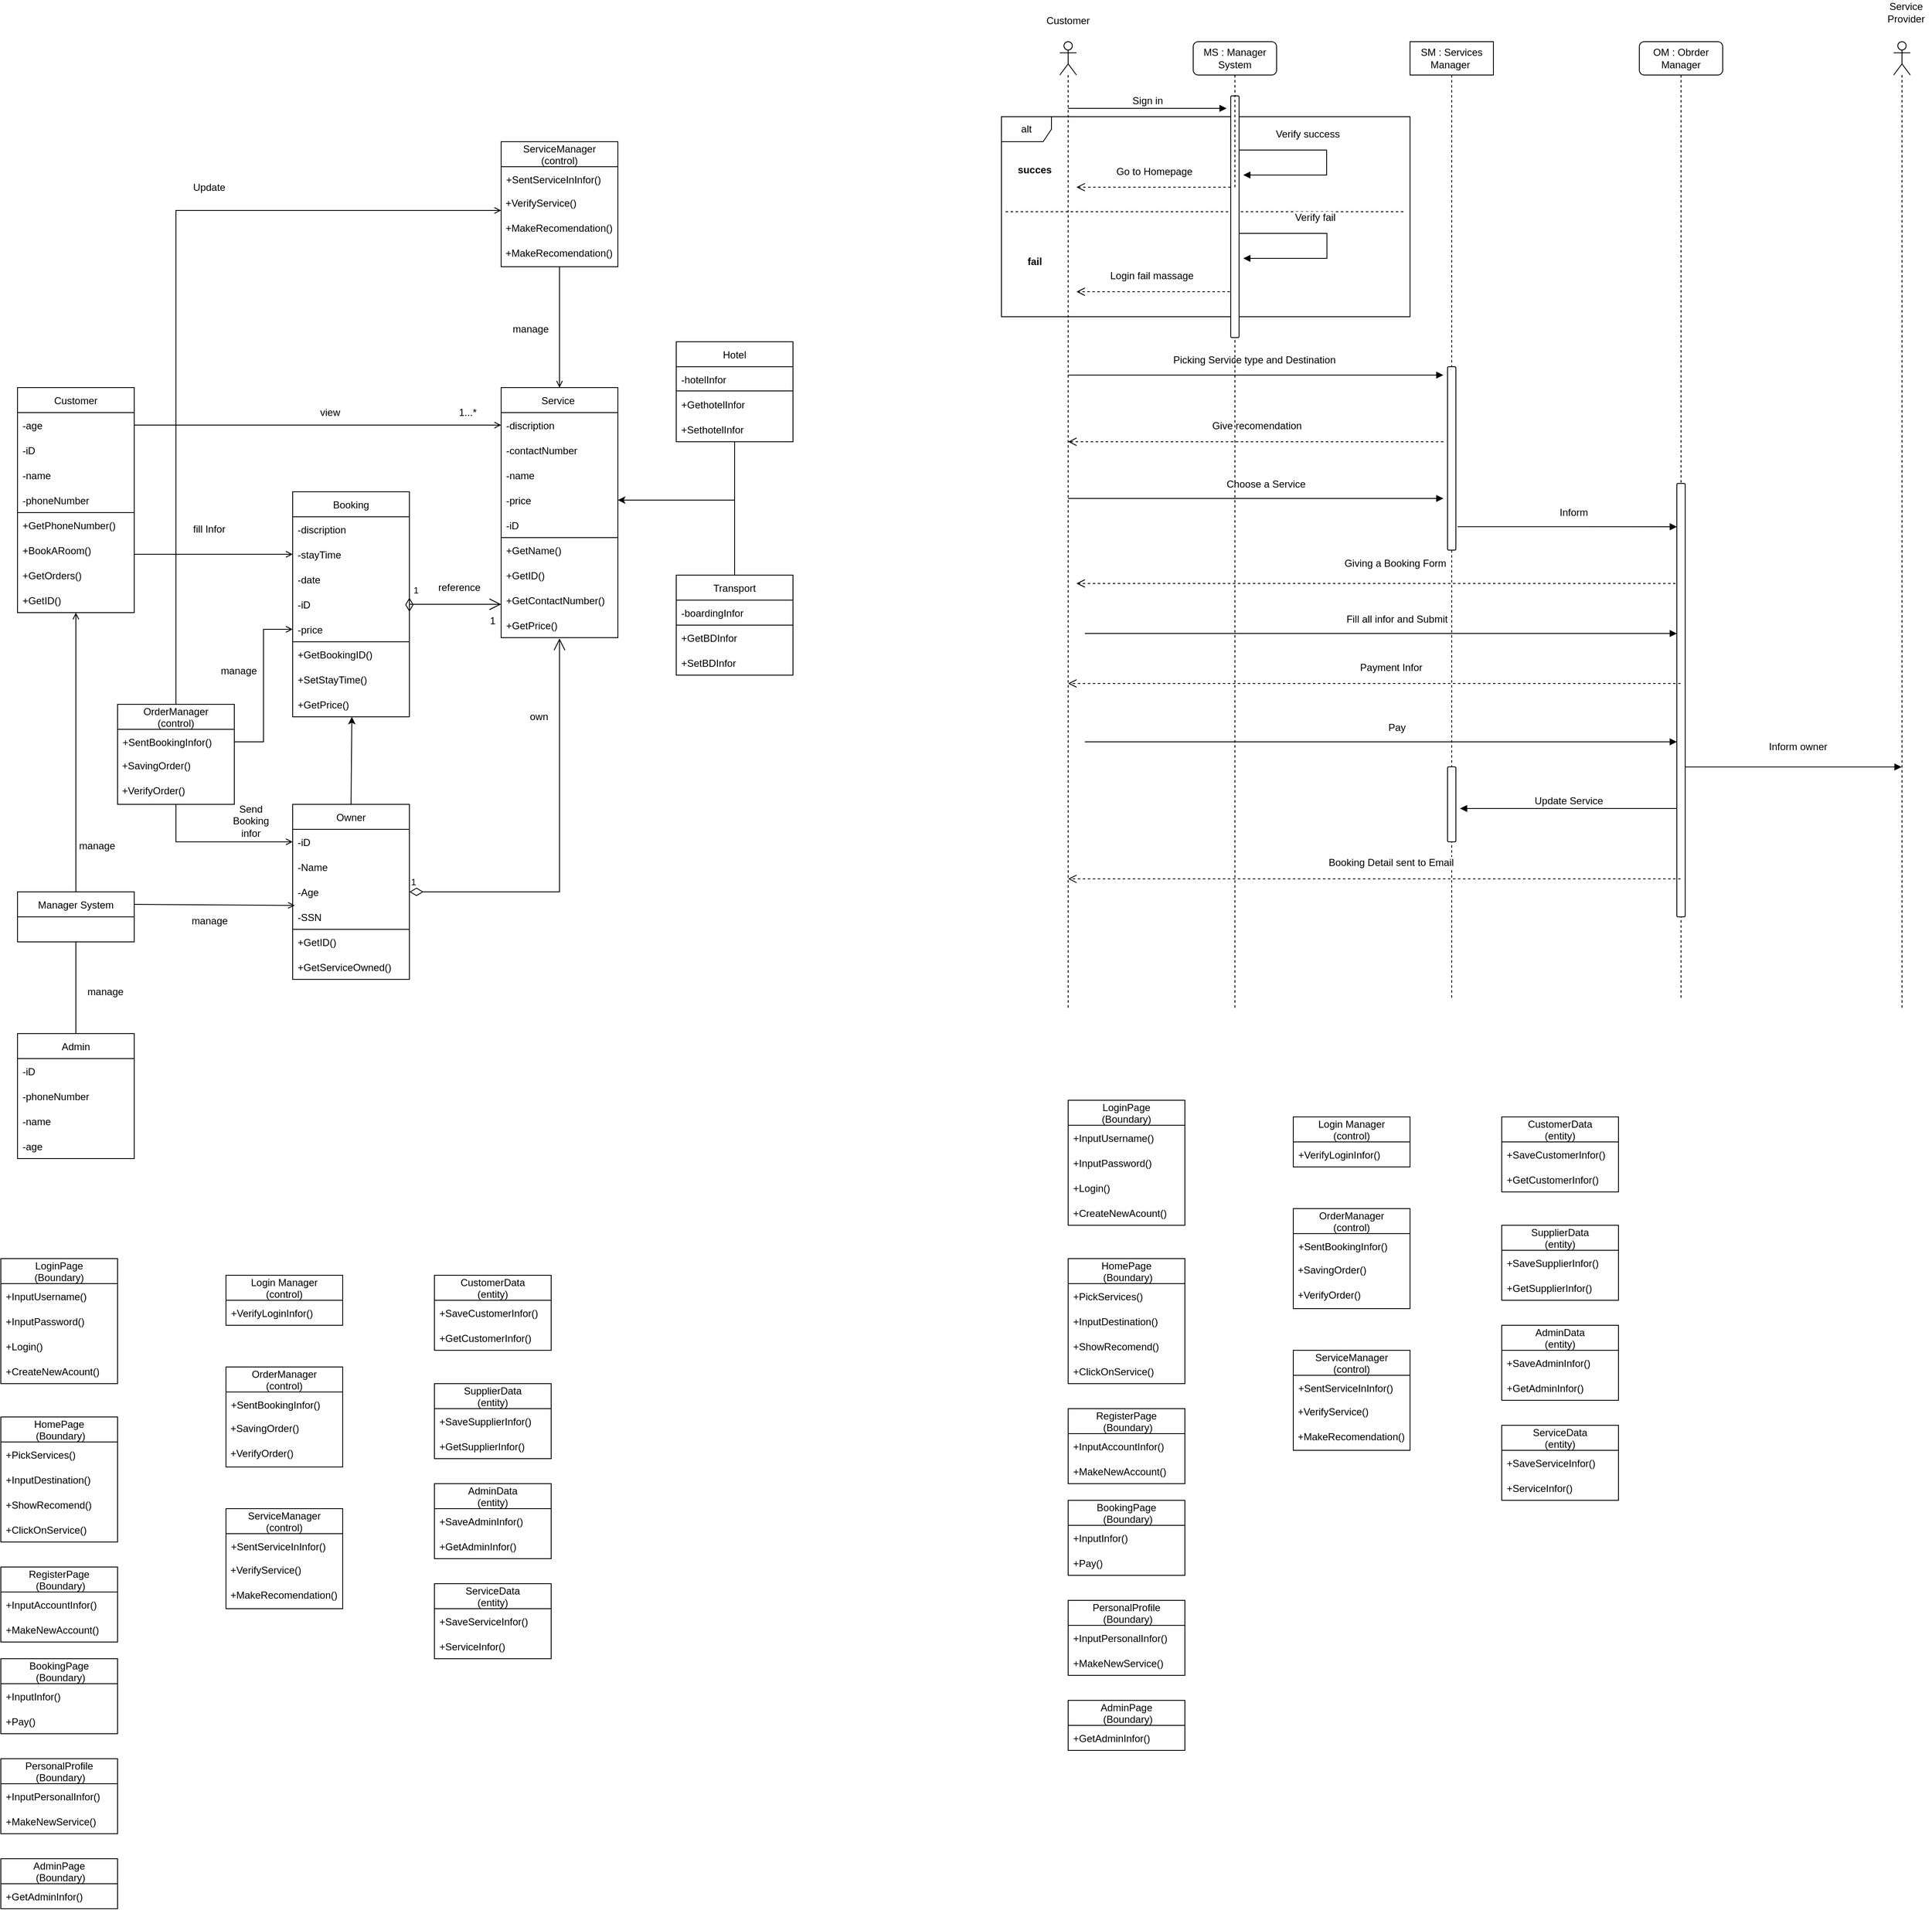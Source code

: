 <mxfile version="20.5.1" type="github">
  <diagram name="Page-1" id="c4acf3e9-155e-7222-9cf6-157b1a14988f">
    <mxGraphModel dx="1700" dy="1845" grid="1" gridSize="10" guides="1" tooltips="1" connect="1" arrows="1" fold="1" page="1" pageScale="1" pageWidth="850" pageHeight="1100" background="none" math="0" shadow="0">
      <root>
        <mxCell id="0" />
        <mxCell id="1" parent="0" />
        <mxCell id="w634_Kkc9kHz6LeSrULX-25" value="Booking" style="swimlane;fontStyle=0;childLayout=stackLayout;horizontal=1;startSize=30;horizontalStack=0;resizeParent=1;resizeParentMax=0;resizeLast=0;collapsible=1;marginBottom=0;strokeColor=default;" parent="1" vertex="1">
          <mxGeometry x="410" y="140" width="140" height="270" as="geometry">
            <mxRectangle x="690" y="20" width="60" height="30" as="alternateBounds" />
          </mxGeometry>
        </mxCell>
        <mxCell id="w634_Kkc9kHz6LeSrULX-40" value="-discription" style="text;strokeColor=none;fillColor=none;align=left;verticalAlign=middle;spacingLeft=4;spacingRight=4;overflow=hidden;points=[[0,0.5],[1,0.5]];portConstraint=eastwest;rotatable=0;" parent="w634_Kkc9kHz6LeSrULX-25" vertex="1">
          <mxGeometry y="30" width="140" height="30" as="geometry" />
        </mxCell>
        <mxCell id="w634_Kkc9kHz6LeSrULX-33" value="-stayTime" style="text;strokeColor=none;fillColor=none;align=left;verticalAlign=middle;spacingLeft=4;spacingRight=4;overflow=hidden;points=[[0,0.5],[1,0.5]];portConstraint=eastwest;rotatable=0;" parent="w634_Kkc9kHz6LeSrULX-25" vertex="1">
          <mxGeometry y="60" width="140" height="30" as="geometry" />
        </mxCell>
        <mxCell id="w634_Kkc9kHz6LeSrULX-28" value="-date" style="text;strokeColor=none;fillColor=none;align=left;verticalAlign=middle;spacingLeft=4;spacingRight=4;overflow=hidden;points=[[0,0.5],[1,0.5]];portConstraint=eastwest;rotatable=0;" parent="w634_Kkc9kHz6LeSrULX-25" vertex="1">
          <mxGeometry y="90" width="140" height="30" as="geometry" />
        </mxCell>
        <mxCell id="w634_Kkc9kHz6LeSrULX-26" value="-iD" style="text;strokeColor=none;fillColor=none;align=left;verticalAlign=middle;spacingLeft=4;spacingRight=4;overflow=hidden;points=[[0,0.5],[1,0.5]];portConstraint=eastwest;rotatable=0;" parent="w634_Kkc9kHz6LeSrULX-25" vertex="1">
          <mxGeometry y="120" width="140" height="30" as="geometry" />
        </mxCell>
        <mxCell id="w634_Kkc9kHz6LeSrULX-64" value="-price" style="text;strokeColor=none;fillColor=none;align=left;verticalAlign=middle;spacingLeft=4;spacingRight=4;overflow=hidden;points=[[0,0.5],[1,0.5]];portConstraint=eastwest;rotatable=0;" parent="w634_Kkc9kHz6LeSrULX-25" vertex="1">
          <mxGeometry y="150" width="140" height="30" as="geometry" />
        </mxCell>
        <mxCell id="w634_Kkc9kHz6LeSrULX-42" value="" style="endArrow=none;html=1;rounded=0;" parent="w634_Kkc9kHz6LeSrULX-25" edge="1">
          <mxGeometry width="50" height="50" relative="1" as="geometry">
            <mxPoint y="180" as="sourcePoint" />
            <mxPoint x="140" y="180" as="targetPoint" />
          </mxGeometry>
        </mxCell>
        <mxCell id="w634_Kkc9kHz6LeSrULX-30" value="+GetBookingID()" style="text;strokeColor=none;fillColor=none;align=left;verticalAlign=middle;spacingLeft=4;spacingRight=4;overflow=hidden;points=[[0,0.5],[1,0.5]];portConstraint=eastwest;rotatable=0;" parent="w634_Kkc9kHz6LeSrULX-25" vertex="1">
          <mxGeometry y="180" width="140" height="30" as="geometry" />
        </mxCell>
        <mxCell id="w634_Kkc9kHz6LeSrULX-41" value="+SetStayTime()" style="text;strokeColor=none;fillColor=none;align=left;verticalAlign=middle;spacingLeft=4;spacingRight=4;overflow=hidden;points=[[0,0.5],[1,0.5]];portConstraint=eastwest;rotatable=0;" parent="w634_Kkc9kHz6LeSrULX-25" vertex="1">
          <mxGeometry y="210" width="140" height="30" as="geometry" />
        </mxCell>
        <mxCell id="w634_Kkc9kHz6LeSrULX-65" value="+GetPrice()" style="text;strokeColor=none;fillColor=none;align=left;verticalAlign=middle;spacingLeft=4;spacingRight=4;overflow=hidden;points=[[0,0.5],[1,0.5]];portConstraint=eastwest;rotatable=0;" parent="w634_Kkc9kHz6LeSrULX-25" vertex="1">
          <mxGeometry y="240" width="140" height="30" as="geometry" />
        </mxCell>
        <mxCell id="w634_Kkc9kHz6LeSrULX-38" value="" style="group" parent="1" vertex="1" connectable="0">
          <mxGeometry x="80" y="15" width="140" height="300" as="geometry" />
        </mxCell>
        <mxCell id="w634_Kkc9kHz6LeSrULX-5" value="Customer" style="swimlane;fontStyle=0;childLayout=stackLayout;horizontal=1;startSize=30;horizontalStack=0;resizeParent=1;resizeParentMax=0;resizeLast=0;collapsible=1;marginBottom=0;strokeColor=default;" parent="w634_Kkc9kHz6LeSrULX-38" vertex="1">
          <mxGeometry width="140" height="270" as="geometry">
            <mxRectangle width="60" height="30" as="alternateBounds" />
          </mxGeometry>
        </mxCell>
        <mxCell id="w634_Kkc9kHz6LeSrULX-23" value="-age" style="text;strokeColor=none;fillColor=none;align=left;verticalAlign=middle;spacingLeft=4;spacingRight=4;overflow=hidden;points=[[0,0.5],[1,0.5]];portConstraint=eastwest;rotatable=0;" parent="w634_Kkc9kHz6LeSrULX-5" vertex="1">
          <mxGeometry y="30" width="140" height="30" as="geometry" />
        </mxCell>
        <mxCell id="w634_Kkc9kHz6LeSrULX-6" value="-iD" style="text;strokeColor=none;fillColor=none;align=left;verticalAlign=middle;spacingLeft=4;spacingRight=4;overflow=hidden;points=[[0,0.5],[1,0.5]];portConstraint=eastwest;rotatable=0;" parent="w634_Kkc9kHz6LeSrULX-5" vertex="1">
          <mxGeometry y="60" width="140" height="30" as="geometry" />
        </mxCell>
        <mxCell id="w634_Kkc9kHz6LeSrULX-7" value="-name" style="text;strokeColor=none;fillColor=none;align=left;verticalAlign=middle;spacingLeft=4;spacingRight=4;overflow=hidden;points=[[0,0.5],[1,0.5]];portConstraint=eastwest;rotatable=0;" parent="w634_Kkc9kHz6LeSrULX-5" vertex="1">
          <mxGeometry y="90" width="140" height="30" as="geometry" />
        </mxCell>
        <mxCell id="w634_Kkc9kHz6LeSrULX-35" value="-phoneNumber" style="text;strokeColor=none;fillColor=none;align=left;verticalAlign=middle;spacingLeft=4;spacingRight=4;overflow=hidden;points=[[0,0.5],[1,0.5]];portConstraint=eastwest;rotatable=0;" parent="w634_Kkc9kHz6LeSrULX-5" vertex="1">
          <mxGeometry y="120" width="140" height="30" as="geometry" />
        </mxCell>
        <mxCell id="w634_Kkc9kHz6LeSrULX-43" value="" style="endArrow=none;html=1;rounded=0;" parent="w634_Kkc9kHz6LeSrULX-5" edge="1">
          <mxGeometry width="50" height="50" relative="1" as="geometry">
            <mxPoint y="150" as="sourcePoint" />
            <mxPoint x="140" y="150" as="targetPoint" />
          </mxGeometry>
        </mxCell>
        <mxCell id="w634_Kkc9kHz6LeSrULX-37" value="+GetPhoneNumber()" style="text;strokeColor=none;fillColor=none;align=left;verticalAlign=middle;spacingLeft=4;spacingRight=4;overflow=hidden;points=[[0,0.5],[1,0.5]];portConstraint=eastwest;rotatable=0;" parent="w634_Kkc9kHz6LeSrULX-5" vertex="1">
          <mxGeometry y="150" width="140" height="30" as="geometry" />
        </mxCell>
        <mxCell id="w634_Kkc9kHz6LeSrULX-39" value="+BookARoom()" style="text;strokeColor=none;fillColor=none;align=left;verticalAlign=middle;spacingLeft=4;spacingRight=4;overflow=hidden;points=[[0,0.5],[1,0.5]];portConstraint=eastwest;rotatable=0;" parent="w634_Kkc9kHz6LeSrULX-5" vertex="1">
          <mxGeometry y="180" width="140" height="30" as="geometry" />
        </mxCell>
        <mxCell id="w634_Kkc9kHz6LeSrULX-21" value="+GetOrders()" style="text;strokeColor=none;fillColor=none;align=left;verticalAlign=middle;spacingLeft=4;spacingRight=4;overflow=hidden;points=[[0,0.5],[1,0.5]];portConstraint=eastwest;rotatable=0;" parent="w634_Kkc9kHz6LeSrULX-5" vertex="1">
          <mxGeometry y="210" width="140" height="30" as="geometry" />
        </mxCell>
        <mxCell id="w634_Kkc9kHz6LeSrULX-19" value="+GetID()" style="text;strokeColor=none;fillColor=none;align=left;verticalAlign=middle;spacingLeft=4;spacingRight=4;overflow=hidden;points=[[0,0.5],[1,0.5]];portConstraint=eastwest;rotatable=0;" parent="w634_Kkc9kHz6LeSrULX-5" vertex="1">
          <mxGeometry y="240" width="140" height="30" as="geometry" />
        </mxCell>
        <mxCell id="w634_Kkc9kHz6LeSrULX-51" value="Service " style="swimlane;fontStyle=0;childLayout=stackLayout;horizontal=1;startSize=30;horizontalStack=0;resizeParent=1;resizeParentMax=0;resizeLast=0;collapsible=1;marginBottom=0;strokeColor=default;" parent="1" vertex="1">
          <mxGeometry x="660" y="15" width="140" height="300" as="geometry">
            <mxRectangle x="690" y="20" width="60" height="30" as="alternateBounds" />
          </mxGeometry>
        </mxCell>
        <mxCell id="w634_Kkc9kHz6LeSrULX-52" value="-discription" style="text;strokeColor=none;fillColor=none;align=left;verticalAlign=middle;spacingLeft=4;spacingRight=4;overflow=hidden;points=[[0,0.5],[1,0.5]];portConstraint=eastwest;rotatable=0;" parent="w634_Kkc9kHz6LeSrULX-51" vertex="1">
          <mxGeometry y="30" width="140" height="30" as="geometry" />
        </mxCell>
        <mxCell id="w634_Kkc9kHz6LeSrULX-53" value="-contactNumber" style="text;strokeColor=none;fillColor=none;align=left;verticalAlign=middle;spacingLeft=4;spacingRight=4;overflow=hidden;points=[[0,0.5],[1,0.5]];portConstraint=eastwest;rotatable=0;" parent="w634_Kkc9kHz6LeSrULX-51" vertex="1">
          <mxGeometry y="60" width="140" height="30" as="geometry" />
        </mxCell>
        <mxCell id="w634_Kkc9kHz6LeSrULX-56" value="-name" style="text;strokeColor=none;fillColor=none;align=left;verticalAlign=middle;spacingLeft=4;spacingRight=4;overflow=hidden;points=[[0,0.5],[1,0.5]];portConstraint=eastwest;rotatable=0;" parent="w634_Kkc9kHz6LeSrULX-51" vertex="1">
          <mxGeometry y="90" width="140" height="30" as="geometry" />
        </mxCell>
        <mxCell id="w634_Kkc9kHz6LeSrULX-66" value="-price" style="text;strokeColor=none;fillColor=none;align=left;verticalAlign=middle;spacingLeft=4;spacingRight=4;overflow=hidden;points=[[0,0.5],[1,0.5]];portConstraint=eastwest;rotatable=0;" parent="w634_Kkc9kHz6LeSrULX-51" vertex="1">
          <mxGeometry y="120" width="140" height="30" as="geometry" />
        </mxCell>
        <mxCell id="w634_Kkc9kHz6LeSrULX-57" value="-iD" style="text;strokeColor=none;fillColor=none;align=left;verticalAlign=middle;spacingLeft=4;spacingRight=4;overflow=hidden;points=[[0,0.5],[1,0.5]];portConstraint=eastwest;rotatable=0;" parent="w634_Kkc9kHz6LeSrULX-51" vertex="1">
          <mxGeometry y="150" width="140" height="30" as="geometry" />
        </mxCell>
        <mxCell id="w634_Kkc9kHz6LeSrULX-58" value="" style="endArrow=none;html=1;rounded=0;" parent="w634_Kkc9kHz6LeSrULX-51" edge="1">
          <mxGeometry width="50" height="50" relative="1" as="geometry">
            <mxPoint y="180" as="sourcePoint" />
            <mxPoint x="140" y="180" as="targetPoint" />
          </mxGeometry>
        </mxCell>
        <mxCell id="w634_Kkc9kHz6LeSrULX-62" value="+GetName()" style="text;strokeColor=none;fillColor=none;align=left;verticalAlign=middle;spacingLeft=4;spacingRight=4;overflow=hidden;points=[[0,0.5],[1,0.5]];portConstraint=eastwest;rotatable=0;" parent="w634_Kkc9kHz6LeSrULX-51" vertex="1">
          <mxGeometry y="180" width="140" height="30" as="geometry" />
        </mxCell>
        <mxCell id="w634_Kkc9kHz6LeSrULX-59" value="+GetID()" style="text;strokeColor=none;fillColor=none;align=left;verticalAlign=middle;spacingLeft=4;spacingRight=4;overflow=hidden;points=[[0,0.5],[1,0.5]];portConstraint=eastwest;rotatable=0;" parent="w634_Kkc9kHz6LeSrULX-51" vertex="1">
          <mxGeometry y="210" width="140" height="30" as="geometry" />
        </mxCell>
        <mxCell id="w634_Kkc9kHz6LeSrULX-61" value="+GetContactNumber()" style="text;strokeColor=none;fillColor=none;align=left;verticalAlign=middle;spacingLeft=4;spacingRight=4;overflow=hidden;points=[[0,0.5],[1,0.5]];portConstraint=eastwest;rotatable=0;" parent="w634_Kkc9kHz6LeSrULX-51" vertex="1">
          <mxGeometry y="240" width="140" height="30" as="geometry" />
        </mxCell>
        <mxCell id="w634_Kkc9kHz6LeSrULX-67" value="+GetPrice()" style="text;strokeColor=none;fillColor=none;align=left;verticalAlign=middle;spacingLeft=4;spacingRight=4;overflow=hidden;points=[[0,0.5],[1,0.5]];portConstraint=eastwest;rotatable=0;" parent="w634_Kkc9kHz6LeSrULX-51" vertex="1">
          <mxGeometry y="270" width="140" height="30" as="geometry" />
        </mxCell>
        <mxCell id="w634_Kkc9kHz6LeSrULX-68" value="Owner" style="swimlane;fontStyle=0;childLayout=stackLayout;horizontal=1;startSize=30;horizontalStack=0;resizeParent=1;resizeParentMax=0;resizeLast=0;collapsible=1;marginBottom=0;strokeColor=default;" parent="1" vertex="1">
          <mxGeometry x="410" y="515" width="140" height="210" as="geometry">
            <mxRectangle x="690" y="20" width="60" height="30" as="alternateBounds" />
          </mxGeometry>
        </mxCell>
        <mxCell id="w634_Kkc9kHz6LeSrULX-72" value="-iD" style="text;strokeColor=none;fillColor=none;align=left;verticalAlign=middle;spacingLeft=4;spacingRight=4;overflow=hidden;points=[[0,0.5],[1,0.5]];portConstraint=eastwest;rotatable=0;" parent="w634_Kkc9kHz6LeSrULX-68" vertex="1">
          <mxGeometry y="30" width="140" height="30" as="geometry" />
        </mxCell>
        <mxCell id="w634_Kkc9kHz6LeSrULX-78" value="-Name" style="text;strokeColor=none;fillColor=none;align=left;verticalAlign=middle;spacingLeft=4;spacingRight=4;overflow=hidden;points=[[0,0.5],[1,0.5]];portConstraint=eastwest;rotatable=0;" parent="w634_Kkc9kHz6LeSrULX-68" vertex="1">
          <mxGeometry y="60" width="140" height="30" as="geometry" />
        </mxCell>
        <mxCell id="w634_Kkc9kHz6LeSrULX-79" value="-Age" style="text;strokeColor=none;fillColor=none;align=left;verticalAlign=middle;spacingLeft=4;spacingRight=4;overflow=hidden;points=[[0,0.5],[1,0.5]];portConstraint=eastwest;rotatable=0;" parent="w634_Kkc9kHz6LeSrULX-68" vertex="1">
          <mxGeometry y="90" width="140" height="30" as="geometry" />
        </mxCell>
        <mxCell id="w634_Kkc9kHz6LeSrULX-80" value="-SSN" style="text;strokeColor=none;fillColor=none;align=left;verticalAlign=middle;spacingLeft=4;spacingRight=4;overflow=hidden;points=[[0,0.5],[1,0.5]];portConstraint=eastwest;rotatable=0;" parent="w634_Kkc9kHz6LeSrULX-68" vertex="1">
          <mxGeometry y="120" width="140" height="30" as="geometry" />
        </mxCell>
        <mxCell id="w634_Kkc9kHz6LeSrULX-74" value="" style="endArrow=none;html=1;rounded=0;" parent="w634_Kkc9kHz6LeSrULX-68" edge="1">
          <mxGeometry width="50" height="50" relative="1" as="geometry">
            <mxPoint y="150" as="sourcePoint" />
            <mxPoint x="140" y="150" as="targetPoint" />
          </mxGeometry>
        </mxCell>
        <mxCell id="w634_Kkc9kHz6LeSrULX-75" value="+GetID()" style="text;strokeColor=none;fillColor=none;align=left;verticalAlign=middle;spacingLeft=4;spacingRight=4;overflow=hidden;points=[[0,0.5],[1,0.5]];portConstraint=eastwest;rotatable=0;" parent="w634_Kkc9kHz6LeSrULX-68" vertex="1">
          <mxGeometry y="150" width="140" height="30" as="geometry" />
        </mxCell>
        <mxCell id="w634_Kkc9kHz6LeSrULX-81" value="+GetServiceOwned()" style="text;strokeColor=none;fillColor=none;align=left;verticalAlign=middle;spacingLeft=4;spacingRight=4;overflow=hidden;points=[[0,0.5],[1,0.5]];portConstraint=eastwest;rotatable=0;" parent="w634_Kkc9kHz6LeSrULX-68" vertex="1">
          <mxGeometry y="180" width="140" height="30" as="geometry" />
        </mxCell>
        <mxCell id="w634_Kkc9kHz6LeSrULX-82" value="1" style="endArrow=open;html=1;endSize=12;startArrow=diamondThin;startSize=14;startFill=0;edgeStyle=orthogonalEdgeStyle;align=left;verticalAlign=bottom;rounded=0;entryX=0.5;entryY=1.033;entryDx=0;entryDy=0;entryPerimeter=0;exitX=1;exitY=0.5;exitDx=0;exitDy=0;" parent="1" source="w634_Kkc9kHz6LeSrULX-79" target="w634_Kkc9kHz6LeSrULX-67" edge="1">
          <mxGeometry x="-1" y="3" relative="1" as="geometry">
            <mxPoint x="570" y="410" as="sourcePoint" />
            <mxPoint x="730" y="410" as="targetPoint" />
          </mxGeometry>
        </mxCell>
        <mxCell id="w634_Kkc9kHz6LeSrULX-83" value="own" style="text;html=1;align=center;verticalAlign=middle;resizable=0;points=[];autosize=1;strokeColor=none;fillColor=none;" parent="1" vertex="1">
          <mxGeometry x="680" y="395" width="50" height="30" as="geometry" />
        </mxCell>
        <mxCell id="4p1TbeipHJSdnn8K-Sfy-7" value="view" style="text;html=1;strokeColor=none;fillColor=none;align=center;verticalAlign=middle;whiteSpace=wrap;rounded=0;" parent="1" vertex="1">
          <mxGeometry x="425" y="30" width="60" height="30" as="geometry" />
        </mxCell>
        <mxCell id="4p1TbeipHJSdnn8K-Sfy-8" value="1...*" style="text;html=1;strokeColor=none;fillColor=none;align=center;verticalAlign=middle;whiteSpace=wrap;rounded=0;" parent="1" vertex="1">
          <mxGeometry x="590" y="30" width="60" height="30" as="geometry" />
        </mxCell>
        <mxCell id="4p1TbeipHJSdnn8K-Sfy-12" value="1" style="endArrow=open;html=1;endSize=12;startArrow=diamondThin;startSize=14;startFill=0;edgeStyle=orthogonalEdgeStyle;align=left;verticalAlign=bottom;rounded=0;exitX=1;exitY=0.233;exitDx=0;exitDy=0;exitPerimeter=0;" parent="1" source="w634_Kkc9kHz6LeSrULX-26" edge="1">
          <mxGeometry x="-1" y="3" relative="1" as="geometry">
            <mxPoint x="570" y="-70" as="sourcePoint" />
            <mxPoint x="660" y="275" as="targetPoint" />
            <Array as="points">
              <mxPoint x="550" y="275" />
              <mxPoint x="660" y="275" />
            </Array>
          </mxGeometry>
        </mxCell>
        <mxCell id="4p1TbeipHJSdnn8K-Sfy-13" value="reference" style="text;html=1;strokeColor=none;fillColor=none;align=center;verticalAlign=middle;whiteSpace=wrap;rounded=0;" parent="1" vertex="1">
          <mxGeometry x="580" y="240" width="60" height="30" as="geometry" />
        </mxCell>
        <mxCell id="4p1TbeipHJSdnn8K-Sfy-14" value="1" style="text;html=1;strokeColor=none;fillColor=none;align=center;verticalAlign=middle;whiteSpace=wrap;rounded=0;" parent="1" vertex="1">
          <mxGeometry x="620" y="280" width="60" height="30" as="geometry" />
        </mxCell>
        <mxCell id="4p1TbeipHJSdnn8K-Sfy-21" value="" style="endArrow=classic;html=1;rounded=0;entryX=0.507;entryY=1;entryDx=0;entryDy=0;entryPerimeter=0;exitX=0.5;exitY=0;exitDx=0;exitDy=0;" parent="1" source="w634_Kkc9kHz6LeSrULX-68" target="w634_Kkc9kHz6LeSrULX-65" edge="1">
          <mxGeometry width="50" height="50" relative="1" as="geometry">
            <mxPoint x="460" y="420" as="sourcePoint" />
            <mxPoint x="510" y="370" as="targetPoint" />
          </mxGeometry>
        </mxCell>
        <mxCell id="Nk2Rdvp4Htun1exUSVnZ-19" style="edgeStyle=orthogonalEdgeStyle;rounded=0;orthogonalLoop=1;jettySize=auto;html=1;entryX=1;entryY=0.5;entryDx=0;entryDy=0;" parent="1" source="Nk2Rdvp4Htun1exUSVnZ-1" target="w634_Kkc9kHz6LeSrULX-66" edge="1">
          <mxGeometry relative="1" as="geometry" />
        </mxCell>
        <mxCell id="Nk2Rdvp4Htun1exUSVnZ-1" value="Hotel" style="swimlane;fontStyle=0;childLayout=stackLayout;horizontal=1;startSize=30;horizontalStack=0;resizeParent=1;resizeParentMax=0;resizeLast=0;collapsible=1;marginBottom=0;strokeColor=default;" parent="1" vertex="1">
          <mxGeometry x="870" y="-40" width="140" height="120" as="geometry">
            <mxRectangle x="690" y="20" width="60" height="30" as="alternateBounds" />
          </mxGeometry>
        </mxCell>
        <mxCell id="Nk2Rdvp4Htun1exUSVnZ-3" value="-hotelInfor" style="text;strokeColor=none;fillColor=none;align=left;verticalAlign=middle;spacingLeft=4;spacingRight=4;overflow=hidden;points=[[0,0.5],[1,0.5]];portConstraint=eastwest;rotatable=0;" parent="Nk2Rdvp4Htun1exUSVnZ-1" vertex="1">
          <mxGeometry y="30" width="140" height="30" as="geometry" />
        </mxCell>
        <mxCell id="Nk2Rdvp4Htun1exUSVnZ-27" value="" style="endArrow=none;html=1;rounded=0;" parent="Nk2Rdvp4Htun1exUSVnZ-1" edge="1">
          <mxGeometry width="50" height="50" relative="1" as="geometry">
            <mxPoint y="59" as="sourcePoint" />
            <mxPoint x="140" y="59" as="targetPoint" />
          </mxGeometry>
        </mxCell>
        <mxCell id="Nk2Rdvp4Htun1exUSVnZ-22" value="+GethotelInfor" style="text;strokeColor=none;fillColor=none;align=left;verticalAlign=middle;spacingLeft=4;spacingRight=4;overflow=hidden;points=[[0,0.5],[1,0.5]];portConstraint=eastwest;rotatable=0;" parent="Nk2Rdvp4Htun1exUSVnZ-1" vertex="1">
          <mxGeometry y="60" width="140" height="30" as="geometry" />
        </mxCell>
        <mxCell id="Nk2Rdvp4Htun1exUSVnZ-23" value="+SethotelInfor" style="text;strokeColor=none;fillColor=none;align=left;verticalAlign=middle;spacingLeft=4;spacingRight=4;overflow=hidden;points=[[0,0.5],[1,0.5]];portConstraint=eastwest;rotatable=0;" parent="Nk2Rdvp4Htun1exUSVnZ-1" vertex="1">
          <mxGeometry y="90" width="140" height="30" as="geometry" />
        </mxCell>
        <mxCell id="Nk2Rdvp4Htun1exUSVnZ-12" value="Transport" style="swimlane;fontStyle=0;childLayout=stackLayout;horizontal=1;startSize=30;horizontalStack=0;resizeParent=1;resizeParentMax=0;resizeLast=0;collapsible=1;marginBottom=0;strokeColor=default;" parent="1" vertex="1">
          <mxGeometry x="870" y="240" width="140" height="120" as="geometry">
            <mxRectangle x="690" y="20" width="60" height="30" as="alternateBounds" />
          </mxGeometry>
        </mxCell>
        <mxCell id="Nk2Rdvp4Htun1exUSVnZ-13" value="-boardingInfor" style="text;strokeColor=none;fillColor=none;align=left;verticalAlign=middle;spacingLeft=4;spacingRight=4;overflow=hidden;points=[[0,0.5],[1,0.5]];portConstraint=eastwest;rotatable=0;" parent="Nk2Rdvp4Htun1exUSVnZ-12" vertex="1">
          <mxGeometry y="30" width="140" height="30" as="geometry" />
        </mxCell>
        <mxCell id="Nk2Rdvp4Htun1exUSVnZ-26" value="" style="endArrow=none;html=1;rounded=0;" parent="Nk2Rdvp4Htun1exUSVnZ-12" edge="1">
          <mxGeometry width="50" height="50" relative="1" as="geometry">
            <mxPoint y="60" as="sourcePoint" />
            <mxPoint x="140" y="60" as="targetPoint" />
          </mxGeometry>
        </mxCell>
        <mxCell id="Nk2Rdvp4Htun1exUSVnZ-24" value="+GetBDInfor" style="text;strokeColor=none;fillColor=none;align=left;verticalAlign=middle;spacingLeft=4;spacingRight=4;overflow=hidden;points=[[0,0.5],[1,0.5]];portConstraint=eastwest;rotatable=0;" parent="Nk2Rdvp4Htun1exUSVnZ-12" vertex="1">
          <mxGeometry y="60" width="140" height="30" as="geometry" />
        </mxCell>
        <mxCell id="Nk2Rdvp4Htun1exUSVnZ-25" value="+SetBDInfor" style="text;strokeColor=none;fillColor=none;align=left;verticalAlign=middle;spacingLeft=4;spacingRight=4;overflow=hidden;points=[[0,0.5],[1,0.5]];portConstraint=eastwest;rotatable=0;" parent="Nk2Rdvp4Htun1exUSVnZ-12" vertex="1">
          <mxGeometry y="90" width="140" height="30" as="geometry" />
        </mxCell>
        <mxCell id="Nk2Rdvp4Htun1exUSVnZ-21" value="" style="endArrow=none;html=1;rounded=0;entryX=0.5;entryY=0;entryDx=0;entryDy=0;" parent="1" target="Nk2Rdvp4Htun1exUSVnZ-12" edge="1">
          <mxGeometry width="50" height="50" relative="1" as="geometry">
            <mxPoint x="940" y="150" as="sourcePoint" />
            <mxPoint x="750" y="70" as="targetPoint" />
          </mxGeometry>
        </mxCell>
        <mxCell id="Nk2Rdvp4Htun1exUSVnZ-28" value="Manager System" style="swimlane;fontStyle=0;childLayout=stackLayout;horizontal=1;startSize=30;horizontalStack=0;resizeParent=1;resizeParentMax=0;resizeLast=0;collapsible=1;marginBottom=0;strokeColor=default;" parent="1" vertex="1">
          <mxGeometry x="80" y="620" width="140" height="60" as="geometry">
            <mxRectangle x="690" y="20" width="60" height="30" as="alternateBounds" />
          </mxGeometry>
        </mxCell>
        <mxCell id="Nk2Rdvp4Htun1exUSVnZ-36" value="" style="endArrow=open;html=1;rounded=0;exitX=0.5;exitY=0;exitDx=0;exitDy=0;endFill=0;" parent="1" source="Nk2Rdvp4Htun1exUSVnZ-28" target="w634_Kkc9kHz6LeSrULX-19" edge="1">
          <mxGeometry width="50" height="50" relative="1" as="geometry">
            <mxPoint x="100" y="390" as="sourcePoint" />
            <mxPoint x="150" y="340" as="targetPoint" />
          </mxGeometry>
        </mxCell>
        <mxCell id="Nk2Rdvp4Htun1exUSVnZ-37" value="" style="endArrow=open;html=1;rounded=0;exitX=1;exitY=0.25;exitDx=0;exitDy=0;entryX=0.018;entryY=0.043;entryDx=0;entryDy=0;endFill=0;entryPerimeter=0;" parent="1" target="w634_Kkc9kHz6LeSrULX-80" edge="1" source="Nk2Rdvp4Htun1exUSVnZ-28">
          <mxGeometry width="50" height="50" relative="1" as="geometry">
            <mxPoint x="210" y="725" as="sourcePoint" />
            <mxPoint x="284.23" y="610" as="targetPoint" />
          </mxGeometry>
        </mxCell>
        <mxCell id="Nk2Rdvp4Htun1exUSVnZ-39" value="manage" style="text;html=1;align=center;verticalAlign=middle;resizable=0;points=[];autosize=1;strokeColor=none;fillColor=none;" parent="1" vertex="1">
          <mxGeometry x="140" y="550" width="70" height="30" as="geometry" />
        </mxCell>
        <mxCell id="Nk2Rdvp4Htun1exUSVnZ-40" value="manage" style="text;html=1;align=center;verticalAlign=middle;resizable=0;points=[];autosize=1;strokeColor=none;fillColor=none;" parent="1" vertex="1">
          <mxGeometry x="275" y="640" width="70" height="30" as="geometry" />
        </mxCell>
        <mxCell id="9R3Itz-UOEdongbIoY5M-104" style="edgeStyle=orthogonalEdgeStyle;rounded=0;orthogonalLoop=1;jettySize=auto;html=1;exitX=0.5;exitY=0;exitDx=0;exitDy=0;entryX=0.5;entryY=1;entryDx=0;entryDy=0;fontSize=12;endArrow=none;endFill=0;" edge="1" parent="1" source="Nk2Rdvp4Htun1exUSVnZ-41" target="Nk2Rdvp4Htun1exUSVnZ-28">
          <mxGeometry relative="1" as="geometry" />
        </mxCell>
        <mxCell id="Nk2Rdvp4Htun1exUSVnZ-41" value="Admin" style="swimlane;fontStyle=0;childLayout=stackLayout;horizontal=1;startSize=30;horizontalStack=0;resizeParent=1;resizeParentMax=0;resizeLast=0;collapsible=1;marginBottom=0;strokeColor=default;" parent="1" vertex="1">
          <mxGeometry x="80" y="790" width="140" height="150" as="geometry">
            <mxRectangle x="690" y="20" width="60" height="30" as="alternateBounds" />
          </mxGeometry>
        </mxCell>
        <mxCell id="Nk2Rdvp4Htun1exUSVnZ-45" value="-iD" style="text;strokeColor=none;fillColor=none;align=left;verticalAlign=middle;spacingLeft=4;spacingRight=4;overflow=hidden;points=[[0,0.5],[1,0.5]];portConstraint=eastwest;rotatable=0;" parent="Nk2Rdvp4Htun1exUSVnZ-41" vertex="1">
          <mxGeometry y="30" width="140" height="30" as="geometry" />
        </mxCell>
        <mxCell id="9R3Itz-UOEdongbIoY5M-29" value="-phoneNumber" style="text;strokeColor=none;fillColor=none;align=left;verticalAlign=middle;spacingLeft=4;spacingRight=4;overflow=hidden;points=[[0,0.5],[1,0.5]];portConstraint=eastwest;rotatable=0;" vertex="1" parent="Nk2Rdvp4Htun1exUSVnZ-41">
          <mxGeometry y="60" width="140" height="30" as="geometry" />
        </mxCell>
        <mxCell id="9R3Itz-UOEdongbIoY5M-28" value="-name" style="text;strokeColor=none;fillColor=none;align=left;verticalAlign=middle;spacingLeft=4;spacingRight=4;overflow=hidden;points=[[0,0.5],[1,0.5]];portConstraint=eastwest;rotatable=0;" vertex="1" parent="Nk2Rdvp4Htun1exUSVnZ-41">
          <mxGeometry y="90" width="140" height="30" as="geometry" />
        </mxCell>
        <mxCell id="9R3Itz-UOEdongbIoY5M-26" value="-age" style="text;strokeColor=none;fillColor=none;align=left;verticalAlign=middle;spacingLeft=4;spacingRight=4;overflow=hidden;points=[[0,0.5],[1,0.5]];portConstraint=eastwest;rotatable=0;" vertex="1" parent="Nk2Rdvp4Htun1exUSVnZ-41">
          <mxGeometry y="120" width="140" height="30" as="geometry" />
        </mxCell>
        <mxCell id="Nk2Rdvp4Htun1exUSVnZ-46" value="LoginPage &#xa;(Boundary)" style="swimlane;fontStyle=0;childLayout=stackLayout;horizontal=1;startSize=30;horizontalStack=0;resizeParent=1;resizeParentMax=0;resizeLast=0;collapsible=1;marginBottom=0;strokeColor=default;" parent="1" vertex="1">
          <mxGeometry x="60" y="1060" width="140" height="150" as="geometry">
            <mxRectangle x="690" y="20" width="60" height="30" as="alternateBounds" />
          </mxGeometry>
        </mxCell>
        <mxCell id="Nk2Rdvp4Htun1exUSVnZ-54" value="+InputUsername()" style="text;strokeColor=none;fillColor=none;align=left;verticalAlign=middle;spacingLeft=4;spacingRight=4;overflow=hidden;points=[[0,0.5],[1,0.5]];portConstraint=eastwest;rotatable=0;" parent="Nk2Rdvp4Htun1exUSVnZ-46" vertex="1">
          <mxGeometry y="30" width="140" height="30" as="geometry" />
        </mxCell>
        <mxCell id="Nk2Rdvp4Htun1exUSVnZ-55" value="+InputPassword()" style="text;strokeColor=none;fillColor=none;align=left;verticalAlign=middle;spacingLeft=4;spacingRight=4;overflow=hidden;points=[[0,0.5],[1,0.5]];portConstraint=eastwest;rotatable=0;" parent="Nk2Rdvp4Htun1exUSVnZ-46" vertex="1">
          <mxGeometry y="60" width="140" height="30" as="geometry" />
        </mxCell>
        <mxCell id="Nk2Rdvp4Htun1exUSVnZ-56" value="+Login()" style="text;strokeColor=none;fillColor=none;align=left;verticalAlign=middle;spacingLeft=4;spacingRight=4;overflow=hidden;points=[[0,0.5],[1,0.5]];portConstraint=eastwest;rotatable=0;" parent="Nk2Rdvp4Htun1exUSVnZ-46" vertex="1">
          <mxGeometry y="90" width="140" height="30" as="geometry" />
        </mxCell>
        <mxCell id="9R3Itz-UOEdongbIoY5M-8" value="+CreateNewAcount()" style="text;strokeColor=none;fillColor=none;align=left;verticalAlign=middle;spacingLeft=4;spacingRight=4;overflow=hidden;points=[[0,0.5],[1,0.5]];portConstraint=eastwest;rotatable=0;" vertex="1" parent="Nk2Rdvp4Htun1exUSVnZ-46">
          <mxGeometry y="120" width="140" height="30" as="geometry" />
        </mxCell>
        <mxCell id="Nk2Rdvp4Htun1exUSVnZ-57" value="Login Manager &#xa;(control)" style="swimlane;fontStyle=0;childLayout=stackLayout;horizontal=1;startSize=30;horizontalStack=0;resizeParent=1;resizeParentMax=0;resizeLast=0;collapsible=1;marginBottom=0;strokeColor=default;" parent="1" vertex="1">
          <mxGeometry x="330" y="1080" width="140" height="60" as="geometry">
            <mxRectangle x="690" y="20" width="60" height="30" as="alternateBounds" />
          </mxGeometry>
        </mxCell>
        <mxCell id="Nk2Rdvp4Htun1exUSVnZ-58" value="+VerifyLoginInfor()" style="text;strokeColor=none;fillColor=none;align=left;verticalAlign=middle;spacingLeft=4;spacingRight=4;overflow=hidden;points=[[0,0.5],[1,0.5]];portConstraint=eastwest;rotatable=0;" parent="Nk2Rdvp4Htun1exUSVnZ-57" vertex="1">
          <mxGeometry y="30" width="140" height="30" as="geometry" />
        </mxCell>
        <mxCell id="Nk2Rdvp4Htun1exUSVnZ-60" value="CustomerData &#xa;(entity)" style="swimlane;fontStyle=0;childLayout=stackLayout;horizontal=1;startSize=30;horizontalStack=0;resizeParent=1;resizeParentMax=0;resizeLast=0;collapsible=1;marginBottom=0;strokeColor=default;" parent="1" vertex="1">
          <mxGeometry x="580" y="1080" width="140" height="90" as="geometry">
            <mxRectangle x="690" y="20" width="60" height="30" as="alternateBounds" />
          </mxGeometry>
        </mxCell>
        <mxCell id="9R3Itz-UOEdongbIoY5M-17" value="+SaveCustomerInfor()" style="text;strokeColor=none;fillColor=none;align=left;verticalAlign=middle;spacingLeft=4;spacingRight=4;overflow=hidden;points=[[0,0.5],[1,0.5]];portConstraint=eastwest;rotatable=0;" vertex="1" parent="Nk2Rdvp4Htun1exUSVnZ-60">
          <mxGeometry y="30" width="140" height="30" as="geometry" />
        </mxCell>
        <mxCell id="9R3Itz-UOEdongbIoY5M-22" value="+GetCustomerInfor()" style="text;strokeColor=none;fillColor=none;align=left;verticalAlign=middle;spacingLeft=4;spacingRight=4;overflow=hidden;points=[[0,0.5],[1,0.5]];portConstraint=eastwest;rotatable=0;" vertex="1" parent="Nk2Rdvp4Htun1exUSVnZ-60">
          <mxGeometry y="60" width="140" height="30" as="geometry" />
        </mxCell>
        <mxCell id="Nk2Rdvp4Htun1exUSVnZ-64" value="SupplierData &#xa;(entity)" style="swimlane;fontStyle=0;childLayout=stackLayout;horizontal=1;startSize=30;horizontalStack=0;resizeParent=1;resizeParentMax=0;resizeLast=0;collapsible=1;marginBottom=0;strokeColor=default;" parent="1" vertex="1">
          <mxGeometry x="580" y="1210" width="140" height="90" as="geometry">
            <mxRectangle x="690" y="20" width="60" height="30" as="alternateBounds" />
          </mxGeometry>
        </mxCell>
        <mxCell id="9R3Itz-UOEdongbIoY5M-18" value="+SaveSupplierInfor()" style="text;strokeColor=none;fillColor=none;align=left;verticalAlign=middle;spacingLeft=4;spacingRight=4;overflow=hidden;points=[[0,0.5],[1,0.5]];portConstraint=eastwest;rotatable=0;" vertex="1" parent="Nk2Rdvp4Htun1exUSVnZ-64">
          <mxGeometry y="30" width="140" height="30" as="geometry" />
        </mxCell>
        <mxCell id="9R3Itz-UOEdongbIoY5M-23" value="+GetSupplierInfor()" style="text;strokeColor=none;fillColor=none;align=left;verticalAlign=middle;spacingLeft=4;spacingRight=4;overflow=hidden;points=[[0,0.5],[1,0.5]];portConstraint=eastwest;rotatable=0;" vertex="1" parent="Nk2Rdvp4Htun1exUSVnZ-64">
          <mxGeometry y="60" width="140" height="30" as="geometry" />
        </mxCell>
        <mxCell id="Nk2Rdvp4Htun1exUSVnZ-65" value="AdminData &#xa;(entity)" style="swimlane;fontStyle=0;childLayout=stackLayout;horizontal=1;startSize=30;horizontalStack=0;resizeParent=1;resizeParentMax=0;resizeLast=0;collapsible=1;marginBottom=0;strokeColor=default;" parent="1" vertex="1">
          <mxGeometry x="580" y="1330" width="140" height="90" as="geometry">
            <mxRectangle x="690" y="20" width="60" height="30" as="alternateBounds" />
          </mxGeometry>
        </mxCell>
        <mxCell id="9R3Itz-UOEdongbIoY5M-19" value="+SaveAdminInfor()" style="text;strokeColor=none;fillColor=none;align=left;verticalAlign=middle;spacingLeft=4;spacingRight=4;overflow=hidden;points=[[0,0.5],[1,0.5]];portConstraint=eastwest;rotatable=0;" vertex="1" parent="Nk2Rdvp4Htun1exUSVnZ-65">
          <mxGeometry y="30" width="140" height="30" as="geometry" />
        </mxCell>
        <mxCell id="9R3Itz-UOEdongbIoY5M-24" value="+GetAdminInfor()" style="text;strokeColor=none;fillColor=none;align=left;verticalAlign=middle;spacingLeft=4;spacingRight=4;overflow=hidden;points=[[0,0.5],[1,0.5]];portConstraint=eastwest;rotatable=0;" vertex="1" parent="Nk2Rdvp4Htun1exUSVnZ-65">
          <mxGeometry y="60" width="140" height="30" as="geometry" />
        </mxCell>
        <mxCell id="Nk2Rdvp4Htun1exUSVnZ-66" value="OrderManager &#xa;(control)" style="swimlane;fontStyle=0;childLayout=stackLayout;horizontal=1;startSize=30;horizontalStack=0;resizeParent=1;resizeParentMax=0;resizeLast=0;collapsible=1;marginBottom=0;strokeColor=default;" parent="1" vertex="1">
          <mxGeometry x="330" y="1190" width="140" height="120" as="geometry">
            <mxRectangle x="690" y="20" width="60" height="30" as="alternateBounds" />
          </mxGeometry>
        </mxCell>
        <mxCell id="Nk2Rdvp4Htun1exUSVnZ-67" value="+SentBookingInfor()" style="text;strokeColor=none;fillColor=none;align=left;verticalAlign=middle;spacingLeft=4;spacingRight=4;overflow=hidden;points=[[0,0.5],[1,0.5]];portConstraint=eastwest;rotatable=0;" parent="Nk2Rdvp4Htun1exUSVnZ-66" vertex="1">
          <mxGeometry y="30" width="140" height="30" as="geometry" />
        </mxCell>
        <mxCell id="Nk2Rdvp4Htun1exUSVnZ-68" value="&amp;nbsp;+SavingOrder()" style="text;whiteSpace=wrap;html=1;" parent="Nk2Rdvp4Htun1exUSVnZ-66" vertex="1">
          <mxGeometry y="60" width="140" height="30" as="geometry" />
        </mxCell>
        <mxCell id="9R3Itz-UOEdongbIoY5M-16" value="&amp;nbsp;+VerifyOrder()" style="text;whiteSpace=wrap;html=1;" vertex="1" parent="Nk2Rdvp4Htun1exUSVnZ-66">
          <mxGeometry y="90" width="140" height="30" as="geometry" />
        </mxCell>
        <mxCell id="Nk2Rdvp4Htun1exUSVnZ-69" value="ServiceManager &#xa;(control)" style="swimlane;fontStyle=0;childLayout=stackLayout;horizontal=1;startSize=30;horizontalStack=0;resizeParent=1;resizeParentMax=0;resizeLast=0;collapsible=1;marginBottom=0;strokeColor=default;" parent="1" vertex="1">
          <mxGeometry x="330" y="1360" width="140" height="120" as="geometry">
            <mxRectangle x="330" y="1080" width="60" height="30" as="alternateBounds" />
          </mxGeometry>
        </mxCell>
        <mxCell id="Nk2Rdvp4Htun1exUSVnZ-70" value="+SentServiceInInfor()" style="text;strokeColor=none;fillColor=none;align=left;verticalAlign=middle;spacingLeft=4;spacingRight=4;overflow=hidden;points=[[0,0.5],[1,0.5]];portConstraint=eastwest;rotatable=0;" parent="Nk2Rdvp4Htun1exUSVnZ-69" vertex="1">
          <mxGeometry y="30" width="140" height="30" as="geometry" />
        </mxCell>
        <mxCell id="Nk2Rdvp4Htun1exUSVnZ-71" value="&amp;nbsp;+VerifyService()" style="text;whiteSpace=wrap;html=1;" parent="Nk2Rdvp4Htun1exUSVnZ-69" vertex="1">
          <mxGeometry y="60" width="140" height="30" as="geometry" />
        </mxCell>
        <mxCell id="9R3Itz-UOEdongbIoY5M-15" value="&amp;nbsp;+MakeRecomendation()" style="text;whiteSpace=wrap;html=1;" vertex="1" parent="Nk2Rdvp4Htun1exUSVnZ-69">
          <mxGeometry y="90" width="140" height="30" as="geometry" />
        </mxCell>
        <mxCell id="Nk2Rdvp4Htun1exUSVnZ-72" value="HomePage&#xa; (Boundary)" style="swimlane;fontStyle=0;childLayout=stackLayout;horizontal=1;startSize=30;horizontalStack=0;resizeParent=1;resizeParentMax=0;resizeLast=0;collapsible=1;marginBottom=0;strokeColor=default;" parent="1" vertex="1">
          <mxGeometry x="60" y="1250" width="140" height="150" as="geometry">
            <mxRectangle x="690" y="20" width="60" height="30" as="alternateBounds" />
          </mxGeometry>
        </mxCell>
        <mxCell id="Nk2Rdvp4Htun1exUSVnZ-73" value="+PickServices()" style="text;strokeColor=none;fillColor=none;align=left;verticalAlign=middle;spacingLeft=4;spacingRight=4;overflow=hidden;points=[[0,0.5],[1,0.5]];portConstraint=eastwest;rotatable=0;" parent="Nk2Rdvp4Htun1exUSVnZ-72" vertex="1">
          <mxGeometry y="30" width="140" height="30" as="geometry" />
        </mxCell>
        <mxCell id="Nk2Rdvp4Htun1exUSVnZ-74" value="+InputDestination()" style="text;strokeColor=none;fillColor=none;align=left;verticalAlign=middle;spacingLeft=4;spacingRight=4;overflow=hidden;points=[[0,0.5],[1,0.5]];portConstraint=eastwest;rotatable=0;" parent="Nk2Rdvp4Htun1exUSVnZ-72" vertex="1">
          <mxGeometry y="60" width="140" height="30" as="geometry" />
        </mxCell>
        <mxCell id="Nk2Rdvp4Htun1exUSVnZ-75" value="+ShowRecomend()" style="text;strokeColor=none;fillColor=none;align=left;verticalAlign=middle;spacingLeft=4;spacingRight=4;overflow=hidden;points=[[0,0.5],[1,0.5]];portConstraint=eastwest;rotatable=0;" parent="Nk2Rdvp4Htun1exUSVnZ-72" vertex="1">
          <mxGeometry y="90" width="140" height="30" as="geometry" />
        </mxCell>
        <mxCell id="9R3Itz-UOEdongbIoY5M-1" value="+ClickOnService()" style="text;strokeColor=none;fillColor=none;align=left;verticalAlign=middle;spacingLeft=4;spacingRight=4;overflow=hidden;points=[[0,0.5],[1,0.5]];portConstraint=eastwest;rotatable=0;" vertex="1" parent="Nk2Rdvp4Htun1exUSVnZ-72">
          <mxGeometry y="120" width="140" height="30" as="geometry" />
        </mxCell>
        <mxCell id="Nk2Rdvp4Htun1exUSVnZ-77" value="BookingPage&#xa; (Boundary)" style="swimlane;fontStyle=0;childLayout=stackLayout;horizontal=1;startSize=30;horizontalStack=0;resizeParent=1;resizeParentMax=0;resizeLast=0;collapsible=1;marginBottom=0;strokeColor=default;" parent="1" vertex="1">
          <mxGeometry x="60" y="1540" width="140" height="90" as="geometry">
            <mxRectangle x="690" y="20" width="60" height="30" as="alternateBounds" />
          </mxGeometry>
        </mxCell>
        <mxCell id="Nk2Rdvp4Htun1exUSVnZ-78" value="+InputInfor()" style="text;strokeColor=none;fillColor=none;align=left;verticalAlign=middle;spacingLeft=4;spacingRight=4;overflow=hidden;points=[[0,0.5],[1,0.5]];portConstraint=eastwest;rotatable=0;" parent="Nk2Rdvp4Htun1exUSVnZ-77" vertex="1">
          <mxGeometry y="30" width="140" height="30" as="geometry" />
        </mxCell>
        <mxCell id="Nk2Rdvp4Htun1exUSVnZ-79" value="+Pay()" style="text;strokeColor=none;fillColor=none;align=left;verticalAlign=middle;spacingLeft=4;spacingRight=4;overflow=hidden;points=[[0,0.5],[1,0.5]];portConstraint=eastwest;rotatable=0;" parent="Nk2Rdvp4Htun1exUSVnZ-77" vertex="1">
          <mxGeometry y="60" width="140" height="30" as="geometry" />
        </mxCell>
        <mxCell id="Nk2Rdvp4Htun1exUSVnZ-81" value="PersonalProfile&#xa; (Boundary)" style="swimlane;fontStyle=0;childLayout=stackLayout;horizontal=1;startSize=30;horizontalStack=0;resizeParent=1;resizeParentMax=0;resizeLast=0;collapsible=1;marginBottom=0;strokeColor=default;" parent="1" vertex="1">
          <mxGeometry x="60" y="1660" width="140" height="90" as="geometry">
            <mxRectangle x="690" y="20" width="60" height="30" as="alternateBounds" />
          </mxGeometry>
        </mxCell>
        <mxCell id="Nk2Rdvp4Htun1exUSVnZ-82" value="+InputPersonalInfor()" style="text;strokeColor=none;fillColor=none;align=left;verticalAlign=middle;spacingLeft=4;spacingRight=4;overflow=hidden;points=[[0,0.5],[1,0.5]];portConstraint=eastwest;rotatable=0;" parent="Nk2Rdvp4Htun1exUSVnZ-81" vertex="1">
          <mxGeometry y="30" width="140" height="30" as="geometry" />
        </mxCell>
        <mxCell id="9R3Itz-UOEdongbIoY5M-12" value="+MakeNewService()" style="text;strokeColor=none;fillColor=none;align=left;verticalAlign=middle;spacingLeft=4;spacingRight=4;overflow=hidden;points=[[0,0.5],[1,0.5]];portConstraint=eastwest;rotatable=0;" vertex="1" parent="Nk2Rdvp4Htun1exUSVnZ-81">
          <mxGeometry y="60" width="140" height="30" as="geometry" />
        </mxCell>
        <mxCell id="9R3Itz-UOEdongbIoY5M-2" value="AdminPage&#xa; (Boundary)" style="swimlane;fontStyle=0;childLayout=stackLayout;horizontal=1;startSize=30;horizontalStack=0;resizeParent=1;resizeParentMax=0;resizeLast=0;collapsible=1;marginBottom=0;strokeColor=default;" vertex="1" parent="1">
          <mxGeometry x="60" y="1780" width="140" height="60" as="geometry">
            <mxRectangle x="690" y="20" width="60" height="30" as="alternateBounds" />
          </mxGeometry>
        </mxCell>
        <mxCell id="9R3Itz-UOEdongbIoY5M-3" value="+GetAdminInfor()" style="text;strokeColor=none;fillColor=none;align=left;verticalAlign=middle;spacingLeft=4;spacingRight=4;overflow=hidden;points=[[0,0.5],[1,0.5]];portConstraint=eastwest;rotatable=0;" vertex="1" parent="9R3Itz-UOEdongbIoY5M-2">
          <mxGeometry y="30" width="140" height="30" as="geometry" />
        </mxCell>
        <mxCell id="9R3Itz-UOEdongbIoY5M-9" value="RegisterPage&#xa; (Boundary)" style="swimlane;fontStyle=0;childLayout=stackLayout;horizontal=1;startSize=30;horizontalStack=0;resizeParent=1;resizeParentMax=0;resizeLast=0;collapsible=1;marginBottom=0;strokeColor=default;" vertex="1" parent="1">
          <mxGeometry x="60" y="1430" width="140" height="90" as="geometry">
            <mxRectangle x="690" y="20" width="60" height="30" as="alternateBounds" />
          </mxGeometry>
        </mxCell>
        <mxCell id="9R3Itz-UOEdongbIoY5M-10" value="+InputAccountInfor()" style="text;strokeColor=none;fillColor=none;align=left;verticalAlign=middle;spacingLeft=4;spacingRight=4;overflow=hidden;points=[[0,0.5],[1,0.5]];portConstraint=eastwest;rotatable=0;" vertex="1" parent="9R3Itz-UOEdongbIoY5M-9">
          <mxGeometry y="30" width="140" height="30" as="geometry" />
        </mxCell>
        <mxCell id="9R3Itz-UOEdongbIoY5M-11" value="+MakeNewAccount()" style="text;strokeColor=none;fillColor=none;align=left;verticalAlign=middle;spacingLeft=4;spacingRight=4;overflow=hidden;points=[[0,0.5],[1,0.5]];portConstraint=eastwest;rotatable=0;" vertex="1" parent="9R3Itz-UOEdongbIoY5M-9">
          <mxGeometry y="60" width="140" height="30" as="geometry" />
        </mxCell>
        <mxCell id="9R3Itz-UOEdongbIoY5M-20" value="ServiceData &#xa;(entity)" style="swimlane;fontStyle=0;childLayout=stackLayout;horizontal=1;startSize=30;horizontalStack=0;resizeParent=1;resizeParentMax=0;resizeLast=0;collapsible=1;marginBottom=0;strokeColor=default;" vertex="1" parent="1">
          <mxGeometry x="580" y="1450" width="140" height="90" as="geometry">
            <mxRectangle x="690" y="20" width="60" height="30" as="alternateBounds" />
          </mxGeometry>
        </mxCell>
        <mxCell id="9R3Itz-UOEdongbIoY5M-21" value="+SaveServiceInfor()" style="text;strokeColor=none;fillColor=none;align=left;verticalAlign=middle;spacingLeft=4;spacingRight=4;overflow=hidden;points=[[0,0.5],[1,0.5]];portConstraint=eastwest;rotatable=0;" vertex="1" parent="9R3Itz-UOEdongbIoY5M-20">
          <mxGeometry y="30" width="140" height="30" as="geometry" />
        </mxCell>
        <mxCell id="9R3Itz-UOEdongbIoY5M-25" value="+ServiceInfor()" style="text;strokeColor=none;fillColor=none;align=left;verticalAlign=middle;spacingLeft=4;spacingRight=4;overflow=hidden;points=[[0,0.5],[1,0.5]];portConstraint=eastwest;rotatable=0;" vertex="1" parent="9R3Itz-UOEdongbIoY5M-20">
          <mxGeometry y="60" width="140" height="30" as="geometry" />
        </mxCell>
        <mxCell id="9R3Itz-UOEdongbIoY5M-30" value="manage" style="text;html=1;align=center;verticalAlign=middle;resizable=0;points=[];autosize=1;strokeColor=none;fillColor=none;" vertex="1" parent="1">
          <mxGeometry x="150" y="725" width="70" height="30" as="geometry" />
        </mxCell>
        <mxCell id="9R3Itz-UOEdongbIoY5M-31" value="LoginPage &#xa;(Boundary)" style="swimlane;fontStyle=0;childLayout=stackLayout;horizontal=1;startSize=30;horizontalStack=0;resizeParent=1;resizeParentMax=0;resizeLast=0;collapsible=1;marginBottom=0;strokeColor=default;" vertex="1" parent="1">
          <mxGeometry x="1340" y="870" width="140" height="150" as="geometry">
            <mxRectangle x="690" y="20" width="60" height="30" as="alternateBounds" />
          </mxGeometry>
        </mxCell>
        <mxCell id="9R3Itz-UOEdongbIoY5M-32" value="+InputUsername()" style="text;strokeColor=none;fillColor=none;align=left;verticalAlign=middle;spacingLeft=4;spacingRight=4;overflow=hidden;points=[[0,0.5],[1,0.5]];portConstraint=eastwest;rotatable=0;" vertex="1" parent="9R3Itz-UOEdongbIoY5M-31">
          <mxGeometry y="30" width="140" height="30" as="geometry" />
        </mxCell>
        <mxCell id="9R3Itz-UOEdongbIoY5M-33" value="+InputPassword()" style="text;strokeColor=none;fillColor=none;align=left;verticalAlign=middle;spacingLeft=4;spacingRight=4;overflow=hidden;points=[[0,0.5],[1,0.5]];portConstraint=eastwest;rotatable=0;" vertex="1" parent="9R3Itz-UOEdongbIoY5M-31">
          <mxGeometry y="60" width="140" height="30" as="geometry" />
        </mxCell>
        <mxCell id="9R3Itz-UOEdongbIoY5M-34" value="+Login()" style="text;strokeColor=none;fillColor=none;align=left;verticalAlign=middle;spacingLeft=4;spacingRight=4;overflow=hidden;points=[[0,0.5],[1,0.5]];portConstraint=eastwest;rotatable=0;" vertex="1" parent="9R3Itz-UOEdongbIoY5M-31">
          <mxGeometry y="90" width="140" height="30" as="geometry" />
        </mxCell>
        <mxCell id="9R3Itz-UOEdongbIoY5M-35" value="+CreateNewAcount()" style="text;strokeColor=none;fillColor=none;align=left;verticalAlign=middle;spacingLeft=4;spacingRight=4;overflow=hidden;points=[[0,0.5],[1,0.5]];portConstraint=eastwest;rotatable=0;" vertex="1" parent="9R3Itz-UOEdongbIoY5M-31">
          <mxGeometry y="120" width="140" height="30" as="geometry" />
        </mxCell>
        <mxCell id="9R3Itz-UOEdongbIoY5M-36" value="Login Manager &#xa;(control)" style="swimlane;fontStyle=0;childLayout=stackLayout;horizontal=1;startSize=30;horizontalStack=0;resizeParent=1;resizeParentMax=0;resizeLast=0;collapsible=1;marginBottom=0;strokeColor=default;" vertex="1" parent="1">
          <mxGeometry x="1610" y="890" width="140" height="60" as="geometry">
            <mxRectangle x="690" y="20" width="60" height="30" as="alternateBounds" />
          </mxGeometry>
        </mxCell>
        <mxCell id="9R3Itz-UOEdongbIoY5M-37" value="+VerifyLoginInfor()" style="text;strokeColor=none;fillColor=none;align=left;verticalAlign=middle;spacingLeft=4;spacingRight=4;overflow=hidden;points=[[0,0.5],[1,0.5]];portConstraint=eastwest;rotatable=0;" vertex="1" parent="9R3Itz-UOEdongbIoY5M-36">
          <mxGeometry y="30" width="140" height="30" as="geometry" />
        </mxCell>
        <mxCell id="9R3Itz-UOEdongbIoY5M-38" value="CustomerData &#xa;(entity)" style="swimlane;fontStyle=0;childLayout=stackLayout;horizontal=1;startSize=30;horizontalStack=0;resizeParent=1;resizeParentMax=0;resizeLast=0;collapsible=1;marginBottom=0;strokeColor=default;" vertex="1" parent="1">
          <mxGeometry x="1860" y="890" width="140" height="90" as="geometry">
            <mxRectangle x="690" y="20" width="60" height="30" as="alternateBounds" />
          </mxGeometry>
        </mxCell>
        <mxCell id="9R3Itz-UOEdongbIoY5M-39" value="+SaveCustomerInfor()" style="text;strokeColor=none;fillColor=none;align=left;verticalAlign=middle;spacingLeft=4;spacingRight=4;overflow=hidden;points=[[0,0.5],[1,0.5]];portConstraint=eastwest;rotatable=0;" vertex="1" parent="9R3Itz-UOEdongbIoY5M-38">
          <mxGeometry y="30" width="140" height="30" as="geometry" />
        </mxCell>
        <mxCell id="9R3Itz-UOEdongbIoY5M-40" value="+GetCustomerInfor()" style="text;strokeColor=none;fillColor=none;align=left;verticalAlign=middle;spacingLeft=4;spacingRight=4;overflow=hidden;points=[[0,0.5],[1,0.5]];portConstraint=eastwest;rotatable=0;" vertex="1" parent="9R3Itz-UOEdongbIoY5M-38">
          <mxGeometry y="60" width="140" height="30" as="geometry" />
        </mxCell>
        <mxCell id="9R3Itz-UOEdongbIoY5M-41" value="SupplierData &#xa;(entity)" style="swimlane;fontStyle=0;childLayout=stackLayout;horizontal=1;startSize=30;horizontalStack=0;resizeParent=1;resizeParentMax=0;resizeLast=0;collapsible=1;marginBottom=0;strokeColor=default;" vertex="1" parent="1">
          <mxGeometry x="1860" y="1020" width="140" height="90" as="geometry">
            <mxRectangle x="690" y="20" width="60" height="30" as="alternateBounds" />
          </mxGeometry>
        </mxCell>
        <mxCell id="9R3Itz-UOEdongbIoY5M-42" value="+SaveSupplierInfor()" style="text;strokeColor=none;fillColor=none;align=left;verticalAlign=middle;spacingLeft=4;spacingRight=4;overflow=hidden;points=[[0,0.5],[1,0.5]];portConstraint=eastwest;rotatable=0;" vertex="1" parent="9R3Itz-UOEdongbIoY5M-41">
          <mxGeometry y="30" width="140" height="30" as="geometry" />
        </mxCell>
        <mxCell id="9R3Itz-UOEdongbIoY5M-43" value="+GetSupplierInfor()" style="text;strokeColor=none;fillColor=none;align=left;verticalAlign=middle;spacingLeft=4;spacingRight=4;overflow=hidden;points=[[0,0.5],[1,0.5]];portConstraint=eastwest;rotatable=0;" vertex="1" parent="9R3Itz-UOEdongbIoY5M-41">
          <mxGeometry y="60" width="140" height="30" as="geometry" />
        </mxCell>
        <mxCell id="9R3Itz-UOEdongbIoY5M-44" value="AdminData &#xa;(entity)" style="swimlane;fontStyle=0;childLayout=stackLayout;horizontal=1;startSize=30;horizontalStack=0;resizeParent=1;resizeParentMax=0;resizeLast=0;collapsible=1;marginBottom=0;strokeColor=default;" vertex="1" parent="1">
          <mxGeometry x="1860" y="1140" width="140" height="90" as="geometry">
            <mxRectangle x="690" y="20" width="60" height="30" as="alternateBounds" />
          </mxGeometry>
        </mxCell>
        <mxCell id="9R3Itz-UOEdongbIoY5M-45" value="+SaveAdminInfor()" style="text;strokeColor=none;fillColor=none;align=left;verticalAlign=middle;spacingLeft=4;spacingRight=4;overflow=hidden;points=[[0,0.5],[1,0.5]];portConstraint=eastwest;rotatable=0;" vertex="1" parent="9R3Itz-UOEdongbIoY5M-44">
          <mxGeometry y="30" width="140" height="30" as="geometry" />
        </mxCell>
        <mxCell id="9R3Itz-UOEdongbIoY5M-46" value="+GetAdminInfor()" style="text;strokeColor=none;fillColor=none;align=left;verticalAlign=middle;spacingLeft=4;spacingRight=4;overflow=hidden;points=[[0,0.5],[1,0.5]];portConstraint=eastwest;rotatable=0;" vertex="1" parent="9R3Itz-UOEdongbIoY5M-44">
          <mxGeometry y="60" width="140" height="30" as="geometry" />
        </mxCell>
        <mxCell id="9R3Itz-UOEdongbIoY5M-47" value="OrderManager &#xa;(control)" style="swimlane;fontStyle=0;childLayout=stackLayout;horizontal=1;startSize=30;horizontalStack=0;resizeParent=1;resizeParentMax=0;resizeLast=0;collapsible=1;marginBottom=0;strokeColor=default;" vertex="1" parent="1">
          <mxGeometry x="1610" y="1000" width="140" height="120" as="geometry">
            <mxRectangle x="690" y="20" width="60" height="30" as="alternateBounds" />
          </mxGeometry>
        </mxCell>
        <mxCell id="9R3Itz-UOEdongbIoY5M-48" value="+SentBookingInfor()" style="text;strokeColor=none;fillColor=none;align=left;verticalAlign=middle;spacingLeft=4;spacingRight=4;overflow=hidden;points=[[0,0.5],[1,0.5]];portConstraint=eastwest;rotatable=0;" vertex="1" parent="9R3Itz-UOEdongbIoY5M-47">
          <mxGeometry y="30" width="140" height="30" as="geometry" />
        </mxCell>
        <mxCell id="9R3Itz-UOEdongbIoY5M-49" value="&amp;nbsp;+SavingOrder()" style="text;whiteSpace=wrap;html=1;" vertex="1" parent="9R3Itz-UOEdongbIoY5M-47">
          <mxGeometry y="60" width="140" height="30" as="geometry" />
        </mxCell>
        <mxCell id="9R3Itz-UOEdongbIoY5M-50" value="&amp;nbsp;+VerifyOrder()" style="text;whiteSpace=wrap;html=1;" vertex="1" parent="9R3Itz-UOEdongbIoY5M-47">
          <mxGeometry y="90" width="140" height="30" as="geometry" />
        </mxCell>
        <mxCell id="9R3Itz-UOEdongbIoY5M-51" value="ServiceManager &#xa;(control)" style="swimlane;fontStyle=0;childLayout=stackLayout;horizontal=1;startSize=30;horizontalStack=0;resizeParent=1;resizeParentMax=0;resizeLast=0;collapsible=1;marginBottom=0;strokeColor=default;" vertex="1" parent="1">
          <mxGeometry x="1610" y="1170" width="140" height="120" as="geometry">
            <mxRectangle x="330" y="1080" width="60" height="30" as="alternateBounds" />
          </mxGeometry>
        </mxCell>
        <mxCell id="9R3Itz-UOEdongbIoY5M-52" value="+SentServiceInInfor()" style="text;strokeColor=none;fillColor=none;align=left;verticalAlign=middle;spacingLeft=4;spacingRight=4;overflow=hidden;points=[[0,0.5],[1,0.5]];portConstraint=eastwest;rotatable=0;" vertex="1" parent="9R3Itz-UOEdongbIoY5M-51">
          <mxGeometry y="30" width="140" height="30" as="geometry" />
        </mxCell>
        <mxCell id="9R3Itz-UOEdongbIoY5M-53" value="&amp;nbsp;+VerifyService()" style="text;whiteSpace=wrap;html=1;" vertex="1" parent="9R3Itz-UOEdongbIoY5M-51">
          <mxGeometry y="60" width="140" height="30" as="geometry" />
        </mxCell>
        <mxCell id="9R3Itz-UOEdongbIoY5M-54" value="&amp;nbsp;+MakeRecomendation()" style="text;whiteSpace=wrap;html=1;" vertex="1" parent="9R3Itz-UOEdongbIoY5M-51">
          <mxGeometry y="90" width="140" height="30" as="geometry" />
        </mxCell>
        <mxCell id="9R3Itz-UOEdongbIoY5M-55" value="HomePage&#xa; (Boundary)" style="swimlane;fontStyle=0;childLayout=stackLayout;horizontal=1;startSize=30;horizontalStack=0;resizeParent=1;resizeParentMax=0;resizeLast=0;collapsible=1;marginBottom=0;strokeColor=default;" vertex="1" parent="1">
          <mxGeometry x="1340" y="1060" width="140" height="150" as="geometry">
            <mxRectangle x="690" y="20" width="60" height="30" as="alternateBounds" />
          </mxGeometry>
        </mxCell>
        <mxCell id="9R3Itz-UOEdongbIoY5M-56" value="+PickServices()" style="text;strokeColor=none;fillColor=none;align=left;verticalAlign=middle;spacingLeft=4;spacingRight=4;overflow=hidden;points=[[0,0.5],[1,0.5]];portConstraint=eastwest;rotatable=0;" vertex="1" parent="9R3Itz-UOEdongbIoY5M-55">
          <mxGeometry y="30" width="140" height="30" as="geometry" />
        </mxCell>
        <mxCell id="9R3Itz-UOEdongbIoY5M-57" value="+InputDestination()" style="text;strokeColor=none;fillColor=none;align=left;verticalAlign=middle;spacingLeft=4;spacingRight=4;overflow=hidden;points=[[0,0.5],[1,0.5]];portConstraint=eastwest;rotatable=0;" vertex="1" parent="9R3Itz-UOEdongbIoY5M-55">
          <mxGeometry y="60" width="140" height="30" as="geometry" />
        </mxCell>
        <mxCell id="9R3Itz-UOEdongbIoY5M-58" value="+ShowRecomend()" style="text;strokeColor=none;fillColor=none;align=left;verticalAlign=middle;spacingLeft=4;spacingRight=4;overflow=hidden;points=[[0,0.5],[1,0.5]];portConstraint=eastwest;rotatable=0;" vertex="1" parent="9R3Itz-UOEdongbIoY5M-55">
          <mxGeometry y="90" width="140" height="30" as="geometry" />
        </mxCell>
        <mxCell id="9R3Itz-UOEdongbIoY5M-59" value="+ClickOnService()" style="text;strokeColor=none;fillColor=none;align=left;verticalAlign=middle;spacingLeft=4;spacingRight=4;overflow=hidden;points=[[0,0.5],[1,0.5]];portConstraint=eastwest;rotatable=0;" vertex="1" parent="9R3Itz-UOEdongbIoY5M-55">
          <mxGeometry y="120" width="140" height="30" as="geometry" />
        </mxCell>
        <mxCell id="9R3Itz-UOEdongbIoY5M-60" value="BookingPage&#xa; (Boundary)" style="swimlane;fontStyle=0;childLayout=stackLayout;horizontal=1;startSize=30;horizontalStack=0;resizeParent=1;resizeParentMax=0;resizeLast=0;collapsible=1;marginBottom=0;strokeColor=default;" vertex="1" parent="1">
          <mxGeometry x="1340" y="1350" width="140" height="90" as="geometry">
            <mxRectangle x="690" y="20" width="60" height="30" as="alternateBounds" />
          </mxGeometry>
        </mxCell>
        <mxCell id="9R3Itz-UOEdongbIoY5M-61" value="+InputInfor()" style="text;strokeColor=none;fillColor=none;align=left;verticalAlign=middle;spacingLeft=4;spacingRight=4;overflow=hidden;points=[[0,0.5],[1,0.5]];portConstraint=eastwest;rotatable=0;" vertex="1" parent="9R3Itz-UOEdongbIoY5M-60">
          <mxGeometry y="30" width="140" height="30" as="geometry" />
        </mxCell>
        <mxCell id="9R3Itz-UOEdongbIoY5M-62" value="+Pay()" style="text;strokeColor=none;fillColor=none;align=left;verticalAlign=middle;spacingLeft=4;spacingRight=4;overflow=hidden;points=[[0,0.5],[1,0.5]];portConstraint=eastwest;rotatable=0;" vertex="1" parent="9R3Itz-UOEdongbIoY5M-60">
          <mxGeometry y="60" width="140" height="30" as="geometry" />
        </mxCell>
        <mxCell id="9R3Itz-UOEdongbIoY5M-63" value="PersonalProfile&#xa; (Boundary)" style="swimlane;fontStyle=0;childLayout=stackLayout;horizontal=1;startSize=30;horizontalStack=0;resizeParent=1;resizeParentMax=0;resizeLast=0;collapsible=1;marginBottom=0;strokeColor=default;" vertex="1" parent="1">
          <mxGeometry x="1340" y="1470" width="140" height="90" as="geometry">
            <mxRectangle x="690" y="20" width="60" height="30" as="alternateBounds" />
          </mxGeometry>
        </mxCell>
        <mxCell id="9R3Itz-UOEdongbIoY5M-64" value="+InputPersonalInfor()" style="text;strokeColor=none;fillColor=none;align=left;verticalAlign=middle;spacingLeft=4;spacingRight=4;overflow=hidden;points=[[0,0.5],[1,0.5]];portConstraint=eastwest;rotatable=0;" vertex="1" parent="9R3Itz-UOEdongbIoY5M-63">
          <mxGeometry y="30" width="140" height="30" as="geometry" />
        </mxCell>
        <mxCell id="9R3Itz-UOEdongbIoY5M-65" value="+MakeNewService()" style="text;strokeColor=none;fillColor=none;align=left;verticalAlign=middle;spacingLeft=4;spacingRight=4;overflow=hidden;points=[[0,0.5],[1,0.5]];portConstraint=eastwest;rotatable=0;" vertex="1" parent="9R3Itz-UOEdongbIoY5M-63">
          <mxGeometry y="60" width="140" height="30" as="geometry" />
        </mxCell>
        <mxCell id="9R3Itz-UOEdongbIoY5M-66" value="AdminPage&#xa; (Boundary)" style="swimlane;fontStyle=0;childLayout=stackLayout;horizontal=1;startSize=30;horizontalStack=0;resizeParent=1;resizeParentMax=0;resizeLast=0;collapsible=1;marginBottom=0;strokeColor=default;" vertex="1" parent="1">
          <mxGeometry x="1340" y="1590" width="140" height="60" as="geometry">
            <mxRectangle x="690" y="20" width="60" height="30" as="alternateBounds" />
          </mxGeometry>
        </mxCell>
        <mxCell id="9R3Itz-UOEdongbIoY5M-67" value="+GetAdminInfor()" style="text;strokeColor=none;fillColor=none;align=left;verticalAlign=middle;spacingLeft=4;spacingRight=4;overflow=hidden;points=[[0,0.5],[1,0.5]];portConstraint=eastwest;rotatable=0;" vertex="1" parent="9R3Itz-UOEdongbIoY5M-66">
          <mxGeometry y="30" width="140" height="30" as="geometry" />
        </mxCell>
        <mxCell id="9R3Itz-UOEdongbIoY5M-68" value="RegisterPage&#xa; (Boundary)" style="swimlane;fontStyle=0;childLayout=stackLayout;horizontal=1;startSize=30;horizontalStack=0;resizeParent=1;resizeParentMax=0;resizeLast=0;collapsible=1;marginBottom=0;strokeColor=default;" vertex="1" parent="1">
          <mxGeometry x="1340" y="1240" width="140" height="90" as="geometry">
            <mxRectangle x="690" y="20" width="60" height="30" as="alternateBounds" />
          </mxGeometry>
        </mxCell>
        <mxCell id="9R3Itz-UOEdongbIoY5M-69" value="+InputAccountInfor()" style="text;strokeColor=none;fillColor=none;align=left;verticalAlign=middle;spacingLeft=4;spacingRight=4;overflow=hidden;points=[[0,0.5],[1,0.5]];portConstraint=eastwest;rotatable=0;" vertex="1" parent="9R3Itz-UOEdongbIoY5M-68">
          <mxGeometry y="30" width="140" height="30" as="geometry" />
        </mxCell>
        <mxCell id="9R3Itz-UOEdongbIoY5M-70" value="+MakeNewAccount()" style="text;strokeColor=none;fillColor=none;align=left;verticalAlign=middle;spacingLeft=4;spacingRight=4;overflow=hidden;points=[[0,0.5],[1,0.5]];portConstraint=eastwest;rotatable=0;" vertex="1" parent="9R3Itz-UOEdongbIoY5M-68">
          <mxGeometry y="60" width="140" height="30" as="geometry" />
        </mxCell>
        <mxCell id="9R3Itz-UOEdongbIoY5M-71" value="ServiceData &#xa;(entity)" style="swimlane;fontStyle=0;childLayout=stackLayout;horizontal=1;startSize=30;horizontalStack=0;resizeParent=1;resizeParentMax=0;resizeLast=0;collapsible=1;marginBottom=0;strokeColor=default;" vertex="1" parent="1">
          <mxGeometry x="1860" y="1260" width="140" height="90" as="geometry">
            <mxRectangle x="690" y="20" width="60" height="30" as="alternateBounds" />
          </mxGeometry>
        </mxCell>
        <mxCell id="9R3Itz-UOEdongbIoY5M-72" value="+SaveServiceInfor()" style="text;strokeColor=none;fillColor=none;align=left;verticalAlign=middle;spacingLeft=4;spacingRight=4;overflow=hidden;points=[[0,0.5],[1,0.5]];portConstraint=eastwest;rotatable=0;" vertex="1" parent="9R3Itz-UOEdongbIoY5M-71">
          <mxGeometry y="30" width="140" height="30" as="geometry" />
        </mxCell>
        <mxCell id="9R3Itz-UOEdongbIoY5M-73" value="+ServiceInfor()" style="text;strokeColor=none;fillColor=none;align=left;verticalAlign=middle;spacingLeft=4;spacingRight=4;overflow=hidden;points=[[0,0.5],[1,0.5]];portConstraint=eastwest;rotatable=0;" vertex="1" parent="9R3Itz-UOEdongbIoY5M-71">
          <mxGeometry y="60" width="140" height="30" as="geometry" />
        </mxCell>
        <mxCell id="9R3Itz-UOEdongbIoY5M-77" value="SM : Services&lt;br&gt;Manager&amp;nbsp;" style="shape=umlLifeline;perimeter=lifelinePerimeter;whiteSpace=wrap;html=1;container=1;collapsible=0;recursiveResize=0;outlineConnect=0;" vertex="1" parent="1">
          <mxGeometry x="1750" y="-400" width="100" height="1150" as="geometry" />
        </mxCell>
        <mxCell id="9R3Itz-UOEdongbIoY5M-141" value="" style="html=1;points=[];perimeter=orthogonalPerimeter;rounded=1;fontSize=12;" vertex="1" parent="9R3Itz-UOEdongbIoY5M-77">
          <mxGeometry x="45" y="390" width="10" height="220" as="geometry" />
        </mxCell>
        <mxCell id="9R3Itz-UOEdongbIoY5M-144" value="" style="html=1;points=[];perimeter=orthogonalPerimeter;rounded=1;fontSize=12;" vertex="1" parent="9R3Itz-UOEdongbIoY5M-77">
          <mxGeometry x="45" y="870" width="10" height="90" as="geometry" />
        </mxCell>
        <mxCell id="9R3Itz-UOEdongbIoY5M-79" value="&lt;span style=&quot;font-size: 12px;&quot;&gt;Picking Service type and Destination&lt;/span&gt;" style="html=1;verticalAlign=bottom;endArrow=block;rounded=0;" edge="1" parent="1" source="9R3Itz-UOEdongbIoY5M-81">
          <mxGeometry x="-0.009" y="9" width="80" relative="1" as="geometry">
            <mxPoint x="1492.5" y="-1.84" as="sourcePoint" />
            <mxPoint x="1790" as="targetPoint" />
            <mxPoint as="offset" />
          </mxGeometry>
        </mxCell>
        <mxCell id="9R3Itz-UOEdongbIoY5M-81" value="" style="shape=umlLifeline;participant=umlActor;perimeter=lifelinePerimeter;whiteSpace=wrap;html=1;container=1;collapsible=0;recursiveResize=0;verticalAlign=top;spacingTop=36;outlineConnect=0;fontSize=12;" vertex="1" parent="1">
          <mxGeometry x="1330" y="-400" width="20" height="1160" as="geometry" />
        </mxCell>
        <mxCell id="9R3Itz-UOEdongbIoY5M-127" value="Sign in" style="html=1;verticalAlign=bottom;endArrow=block;rounded=0;fontSize=12;" edge="1" parent="9R3Itz-UOEdongbIoY5M-81">
          <mxGeometry width="80" relative="1" as="geometry">
            <mxPoint x="10" y="80" as="sourcePoint" />
            <mxPoint x="200" y="80" as="targetPoint" />
          </mxGeometry>
        </mxCell>
        <mxCell id="9R3Itz-UOEdongbIoY5M-113" style="edgeStyle=orthogonalEdgeStyle;rounded=0;orthogonalLoop=1;jettySize=auto;html=1;exitX=0.5;exitY=0;exitDx=0;exitDy=0;fontSize=12;endArrow=open;endFill=0;entryX=0;entryY=0.75;entryDx=0;entryDy=0;" edge="1" parent="1" source="9R3Itz-UOEdongbIoY5M-82" target="9R3Itz-UOEdongbIoY5M-88">
          <mxGeometry relative="1" as="geometry">
            <mxPoint x="271" y="-160" as="targetPoint" />
          </mxGeometry>
        </mxCell>
        <mxCell id="9R3Itz-UOEdongbIoY5M-82" value="OrderManager &#xa;(control)" style="swimlane;fontStyle=0;childLayout=stackLayout;horizontal=1;startSize=30;horizontalStack=0;resizeParent=1;resizeParentMax=0;resizeLast=0;collapsible=1;marginBottom=0;strokeColor=default;" vertex="1" parent="1">
          <mxGeometry x="200" y="395" width="140" height="120" as="geometry">
            <mxRectangle x="690" y="20" width="60" height="30" as="alternateBounds" />
          </mxGeometry>
        </mxCell>
        <mxCell id="9R3Itz-UOEdongbIoY5M-83" value="+SentBookingInfor()" style="text;strokeColor=none;fillColor=none;align=left;verticalAlign=middle;spacingLeft=4;spacingRight=4;overflow=hidden;points=[[0,0.5],[1,0.5]];portConstraint=eastwest;rotatable=0;" vertex="1" parent="9R3Itz-UOEdongbIoY5M-82">
          <mxGeometry y="30" width="140" height="30" as="geometry" />
        </mxCell>
        <mxCell id="9R3Itz-UOEdongbIoY5M-84" value="&amp;nbsp;+SavingOrder()" style="text;whiteSpace=wrap;html=1;" vertex="1" parent="9R3Itz-UOEdongbIoY5M-82">
          <mxGeometry y="60" width="140" height="30" as="geometry" />
        </mxCell>
        <mxCell id="9R3Itz-UOEdongbIoY5M-85" value="&amp;nbsp;+VerifyOrder()" style="text;whiteSpace=wrap;html=1;" vertex="1" parent="9R3Itz-UOEdongbIoY5M-82">
          <mxGeometry y="90" width="140" height="30" as="geometry" />
        </mxCell>
        <mxCell id="9R3Itz-UOEdongbIoY5M-86" value="ServiceManager &#xa;(control)" style="swimlane;fontStyle=0;childLayout=stackLayout;horizontal=1;startSize=30;horizontalStack=0;resizeParent=1;resizeParentMax=0;resizeLast=0;collapsible=1;marginBottom=0;strokeColor=default;" vertex="1" parent="1">
          <mxGeometry x="660" y="-280" width="140" height="150" as="geometry">
            <mxRectangle x="330" y="1080" width="60" height="30" as="alternateBounds" />
          </mxGeometry>
        </mxCell>
        <mxCell id="9R3Itz-UOEdongbIoY5M-87" value="+SentServiceInInfor()" style="text;strokeColor=none;fillColor=none;align=left;verticalAlign=middle;spacingLeft=4;spacingRight=4;overflow=hidden;points=[[0,0.5],[1,0.5]];portConstraint=eastwest;rotatable=0;" vertex="1" parent="9R3Itz-UOEdongbIoY5M-86">
          <mxGeometry y="30" width="140" height="30" as="geometry" />
        </mxCell>
        <mxCell id="9R3Itz-UOEdongbIoY5M-88" value="&amp;nbsp;+VerifyService()" style="text;whiteSpace=wrap;html=1;" vertex="1" parent="9R3Itz-UOEdongbIoY5M-86">
          <mxGeometry y="60" width="140" height="30" as="geometry" />
        </mxCell>
        <mxCell id="9R3Itz-UOEdongbIoY5M-89" value="&amp;nbsp;+MakeRecomendation()" style="text;whiteSpace=wrap;html=1;" vertex="1" parent="9R3Itz-UOEdongbIoY5M-86">
          <mxGeometry y="90" width="140" height="30" as="geometry" />
        </mxCell>
        <mxCell id="9R3Itz-UOEdongbIoY5M-100" value="&amp;nbsp;+MakeRecomendation()" style="text;whiteSpace=wrap;html=1;" vertex="1" parent="9R3Itz-UOEdongbIoY5M-86">
          <mxGeometry y="120" width="140" height="30" as="geometry" />
        </mxCell>
        <mxCell id="9R3Itz-UOEdongbIoY5M-93" value="manage" style="text;html=1;align=center;verticalAlign=middle;resizable=0;points=[];autosize=1;strokeColor=none;fillColor=none;" vertex="1" parent="1">
          <mxGeometry x="310" y="340" width="70" height="30" as="geometry" />
        </mxCell>
        <mxCell id="9R3Itz-UOEdongbIoY5M-94" style="edgeStyle=orthogonalEdgeStyle;rounded=0;orthogonalLoop=1;jettySize=auto;html=1;entryX=0.5;entryY=0;entryDx=0;entryDy=0;fontSize=12;endArrow=open;endFill=0;exitX=0.5;exitY=1;exitDx=0;exitDy=0;" edge="1" parent="1" source="9R3Itz-UOEdongbIoY5M-100" target="w634_Kkc9kHz6LeSrULX-51">
          <mxGeometry relative="1" as="geometry">
            <mxPoint x="570" y="-90" as="sourcePoint" />
          </mxGeometry>
        </mxCell>
        <mxCell id="9R3Itz-UOEdongbIoY5M-95" value="manage" style="text;html=1;align=center;verticalAlign=middle;resizable=0;points=[];autosize=1;strokeColor=none;fillColor=none;rounded=1;" vertex="1" parent="1">
          <mxGeometry x="660" y="-70" width="70" height="30" as="geometry" />
        </mxCell>
        <mxCell id="9R3Itz-UOEdongbIoY5M-96" value="Give recomendation" style="html=1;verticalAlign=bottom;endArrow=open;dashed=1;endSize=8;rounded=0;fontSize=12;" edge="1" parent="1" target="9R3Itz-UOEdongbIoY5M-81">
          <mxGeometry x="-0.002" y="-10" relative="1" as="geometry">
            <mxPoint x="1790" y="80" as="sourcePoint" />
            <mxPoint x="1500" y="80" as="targetPoint" />
            <mxPoint as="offset" />
          </mxGeometry>
        </mxCell>
        <mxCell id="9R3Itz-UOEdongbIoY5M-98" value="&lt;span style=&quot;font-size: 12px;&quot;&gt;Choose a Service&lt;/span&gt;" style="html=1;verticalAlign=bottom;endArrow=block;rounded=0;" edge="1" parent="1" source="9R3Itz-UOEdongbIoY5M-81">
          <mxGeometry x="0.053" y="8" width="80" relative="1" as="geometry">
            <mxPoint x="1495" y="148.16" as="sourcePoint" />
            <mxPoint x="1790" y="148" as="targetPoint" />
            <mxPoint as="offset" />
          </mxGeometry>
        </mxCell>
        <mxCell id="9R3Itz-UOEdongbIoY5M-105" style="edgeStyle=orthogonalEdgeStyle;rounded=0;orthogonalLoop=1;jettySize=auto;html=1;exitX=1;exitY=0.5;exitDx=0;exitDy=0;fontSize=12;endArrow=open;endFill=0;entryX=0;entryY=0.5;entryDx=0;entryDy=0;" edge="1" parent="1" source="w634_Kkc9kHz6LeSrULX-35" target="w634_Kkc9kHz6LeSrULX-33">
          <mxGeometry relative="1" as="geometry">
            <mxPoint x="370" y="410" as="targetPoint" />
            <Array as="points">
              <mxPoint x="220" y="215" />
            </Array>
          </mxGeometry>
        </mxCell>
        <mxCell id="9R3Itz-UOEdongbIoY5M-106" value="fill Infor" style="text;html=1;strokeColor=none;fillColor=none;align=center;verticalAlign=middle;whiteSpace=wrap;rounded=0;" vertex="1" parent="1">
          <mxGeometry x="280" y="170" width="60" height="30" as="geometry" />
        </mxCell>
        <mxCell id="9R3Itz-UOEdongbIoY5M-107" style="edgeStyle=orthogonalEdgeStyle;rounded=0;orthogonalLoop=1;jettySize=auto;html=1;exitX=1;exitY=0.5;exitDx=0;exitDy=0;entryX=0;entryY=0.5;entryDx=0;entryDy=0;fontSize=12;endArrow=open;endFill=0;" edge="1" parent="1" source="w634_Kkc9kHz6LeSrULX-23" target="w634_Kkc9kHz6LeSrULX-52">
          <mxGeometry relative="1" as="geometry" />
        </mxCell>
        <mxCell id="9R3Itz-UOEdongbIoY5M-108" value="Giving a Booking Form" style="html=1;verticalAlign=bottom;endArrow=open;dashed=1;endSize=8;rounded=0;fontSize=12;" edge="1" parent="1" source="9R3Itz-UOEdongbIoY5M-109">
          <mxGeometry x="-0.053" y="-15" relative="1" as="geometry">
            <mxPoint x="1785" y="235" as="sourcePoint" />
            <mxPoint x="1350" y="250" as="targetPoint" />
            <mxPoint as="offset" />
          </mxGeometry>
        </mxCell>
        <mxCell id="9R3Itz-UOEdongbIoY5M-109" value="OM : Obrder Manager" style="shape=umlLifeline;perimeter=lifelinePerimeter;whiteSpace=wrap;html=1;container=1;collapsible=0;recursiveResize=0;outlineConnect=0;rounded=1;fontSize=12;" vertex="1" parent="1">
          <mxGeometry x="2025" y="-400" width="100" height="1150" as="geometry" />
        </mxCell>
        <mxCell id="9R3Itz-UOEdongbIoY5M-157" value="" style="html=1;points=[];perimeter=orthogonalPerimeter;rounded=1;fontSize=12;" vertex="1" parent="9R3Itz-UOEdongbIoY5M-109">
          <mxGeometry x="45" y="530" width="10" height="520" as="geometry" />
        </mxCell>
        <mxCell id="9R3Itz-UOEdongbIoY5M-110" style="edgeStyle=orthogonalEdgeStyle;rounded=0;orthogonalLoop=1;jettySize=auto;html=1;exitX=1;exitY=0.5;exitDx=0;exitDy=0;entryX=0;entryY=0.5;entryDx=0;entryDy=0;fontSize=12;endArrow=open;endFill=0;" edge="1" parent="1" source="9R3Itz-UOEdongbIoY5M-83" target="w634_Kkc9kHz6LeSrULX-64">
          <mxGeometry relative="1" as="geometry" />
        </mxCell>
        <mxCell id="9R3Itz-UOEdongbIoY5M-111" style="edgeStyle=orthogonalEdgeStyle;rounded=0;orthogonalLoop=1;jettySize=auto;html=1;exitX=0.5;exitY=1;exitDx=0;exitDy=0;fontSize=12;endArrow=open;endFill=0;entryX=0;entryY=0.5;entryDx=0;entryDy=0;" edge="1" parent="1" source="9R3Itz-UOEdongbIoY5M-85" target="w634_Kkc9kHz6LeSrULX-72">
          <mxGeometry relative="1" as="geometry">
            <mxPoint x="270" y="650" as="targetPoint" />
          </mxGeometry>
        </mxCell>
        <mxCell id="9R3Itz-UOEdongbIoY5M-112" value="Send Booking infor" style="text;html=1;strokeColor=none;fillColor=none;align=center;verticalAlign=middle;whiteSpace=wrap;rounded=0;fontSize=12;" vertex="1" parent="1">
          <mxGeometry x="330" y="510" width="60" height="50" as="geometry" />
        </mxCell>
        <mxCell id="9R3Itz-UOEdongbIoY5M-114" value="Update" style="text;html=1;strokeColor=none;fillColor=none;align=center;verticalAlign=middle;whiteSpace=wrap;rounded=0;" vertex="1" parent="1">
          <mxGeometry x="280" y="-240" width="60" height="30" as="geometry" />
        </mxCell>
        <mxCell id="9R3Itz-UOEdongbIoY5M-115" value="&lt;span style=&quot;font-size: 12px;&quot;&gt;Inform&lt;/span&gt;" style="html=1;verticalAlign=bottom;endArrow=block;rounded=0;exitX=1.207;exitY=0.872;exitDx=0;exitDy=0;exitPerimeter=0;entryX=0;entryY=0.1;entryDx=0;entryDy=0;entryPerimeter=0;" edge="1" parent="1" source="9R3Itz-UOEdongbIoY5M-141" target="9R3Itz-UOEdongbIoY5M-157">
          <mxGeometry x="0.053" y="8" width="80" relative="1" as="geometry">
            <mxPoint x="1820" y="179" as="sourcePoint" />
            <mxPoint x="2060" y="182" as="targetPoint" />
            <mxPoint as="offset" />
          </mxGeometry>
        </mxCell>
        <mxCell id="9R3Itz-UOEdongbIoY5M-116" value="&lt;span style=&quot;font-size: 12px;&quot;&gt;Fill all infor and Submit&lt;/span&gt;" style="html=1;verticalAlign=bottom;endArrow=block;rounded=0;" edge="1" parent="1">
          <mxGeometry x="0.053" y="8" width="80" relative="1" as="geometry">
            <mxPoint x="1360" y="310" as="sourcePoint" />
            <mxPoint x="2070" y="310" as="targetPoint" />
            <mxPoint as="offset" />
          </mxGeometry>
        </mxCell>
        <mxCell id="9R3Itz-UOEdongbIoY5M-117" value="&lt;span style=&quot;font-size: 12px;&quot;&gt;Inform owner&lt;/span&gt;" style="html=1;verticalAlign=bottom;endArrow=block;rounded=0;exitX=1.25;exitY=0.096;exitDx=0;exitDy=0;exitPerimeter=0;" edge="1" parent="1">
          <mxGeometry x="0.037" y="15" width="80" relative="1" as="geometry">
            <mxPoint x="2080" y="470.16" as="sourcePoint" />
            <mxPoint x="2339.5" y="470.16" as="targetPoint" />
            <mxPoint as="offset" />
          </mxGeometry>
        </mxCell>
        <mxCell id="9R3Itz-UOEdongbIoY5M-122" value="Payment Infor" style="html=1;verticalAlign=bottom;endArrow=open;dashed=1;endSize=8;rounded=0;fontSize=12;" edge="1" parent="1" target="9R3Itz-UOEdongbIoY5M-81">
          <mxGeometry x="-0.053" y="-10" relative="1" as="geometry">
            <mxPoint x="2074.5" y="370" as="sourcePoint" />
            <mxPoint x="1495" y="370" as="targetPoint" />
            <mxPoint as="offset" />
          </mxGeometry>
        </mxCell>
        <mxCell id="9R3Itz-UOEdongbIoY5M-123" value="&lt;span style=&quot;font-size: 12px;&quot;&gt;Pay&lt;/span&gt;" style="html=1;verticalAlign=bottom;endArrow=block;rounded=0;" edge="1" parent="1">
          <mxGeometry x="0.053" y="8" width="80" relative="1" as="geometry">
            <mxPoint x="1360" y="440" as="sourcePoint" />
            <mxPoint x="2070" y="440" as="targetPoint" />
            <mxPoint as="offset" />
          </mxGeometry>
        </mxCell>
        <mxCell id="9R3Itz-UOEdongbIoY5M-124" value="Update Service" style="html=1;verticalAlign=bottom;endArrow=block;rounded=0;fontSize=12;" edge="1" parent="1">
          <mxGeometry width="80" relative="1" as="geometry">
            <mxPoint x="2070" y="520" as="sourcePoint" />
            <mxPoint x="1810" y="520" as="targetPoint" />
          </mxGeometry>
        </mxCell>
        <mxCell id="9R3Itz-UOEdongbIoY5M-125" value="Booking Detail sent to Email" style="html=1;verticalAlign=bottom;endArrow=open;dashed=1;endSize=8;rounded=0;fontSize=12;" edge="1" parent="1" target="9R3Itz-UOEdongbIoY5M-81">
          <mxGeometry x="-0.053" y="-10" relative="1" as="geometry">
            <mxPoint x="2074.5" y="604.41" as="sourcePoint" />
            <mxPoint x="1495" y="604.41" as="targetPoint" />
            <mxPoint as="offset" />
          </mxGeometry>
        </mxCell>
        <mxCell id="9R3Itz-UOEdongbIoY5M-126" value="MS : Manager System" style="shape=umlLifeline;perimeter=lifelinePerimeter;whiteSpace=wrap;html=1;container=1;collapsible=0;recursiveResize=0;outlineConnect=0;rounded=1;fontSize=12;" vertex="1" parent="1">
          <mxGeometry x="1490" y="-400" width="100" height="1160" as="geometry" />
        </mxCell>
        <mxCell id="9R3Itz-UOEdongbIoY5M-136" value="Login fail massage" style="html=1;verticalAlign=bottom;endArrow=open;dashed=1;endSize=8;rounded=0;fontSize=12;" edge="1" parent="9R3Itz-UOEdongbIoY5M-126">
          <mxGeometry x="0.053" y="-10" relative="1" as="geometry">
            <mxPoint x="50" y="300.0" as="sourcePoint" />
            <mxPoint x="-140.003" y="300.0" as="targetPoint" />
            <mxPoint as="offset" />
          </mxGeometry>
        </mxCell>
        <mxCell id="9R3Itz-UOEdongbIoY5M-129" value="Customer" style="text;html=1;strokeColor=none;fillColor=none;align=center;verticalAlign=middle;whiteSpace=wrap;rounded=0;fontSize=12;" vertex="1" parent="1">
          <mxGeometry x="1310" y="-440" width="60" height="30" as="geometry" />
        </mxCell>
        <mxCell id="9R3Itz-UOEdongbIoY5M-130" value="Verify success" style="html=1;verticalAlign=bottom;endArrow=block;rounded=0;fontSize=12;edgeStyle=orthogonalEdgeStyle;" edge="1" parent="1">
          <mxGeometry x="-0.281" y="10" width="80" relative="1" as="geometry">
            <mxPoint x="1540" y="-270" as="sourcePoint" />
            <mxPoint x="1550" y="-240" as="targetPoint" />
            <Array as="points">
              <mxPoint x="1540" y="-270" />
              <mxPoint x="1650" y="-270" />
              <mxPoint x="1650" y="-240" />
            </Array>
            <mxPoint as="offset" />
          </mxGeometry>
        </mxCell>
        <mxCell id="9R3Itz-UOEdongbIoY5M-131" value="alt" style="shape=umlFrame;whiteSpace=wrap;html=1;rounded=1;fontSize=12;" vertex="1" parent="1">
          <mxGeometry x="1260" y="-310" width="490" height="240" as="geometry" />
        </mxCell>
        <mxCell id="9R3Itz-UOEdongbIoY5M-133" value="" style="line;strokeWidth=1;fillColor=none;align=left;verticalAlign=middle;spacingTop=-1;spacingLeft=3;spacingRight=3;rotatable=0;labelPosition=right;points=[];portConstraint=eastwest;strokeColor=inherit;rounded=1;fontSize=12;dashed=1;" vertex="1" parent="1">
          <mxGeometry x="1265" y="-200" width="480" height="8" as="geometry" />
        </mxCell>
        <mxCell id="9R3Itz-UOEdongbIoY5M-134" value="Go to Homepage" style="html=1;verticalAlign=bottom;endArrow=open;dashed=1;endSize=8;rounded=0;fontSize=12;startArrow=none;" edge="1" parent="1" source="9R3Itz-UOEdongbIoY5M-142">
          <mxGeometry x="-0.002" y="-10" relative="1" as="geometry">
            <mxPoint x="1540" y="-225.42" as="sourcePoint" />
            <mxPoint x="1349.997" y="-225.42" as="targetPoint" />
            <mxPoint as="offset" />
          </mxGeometry>
        </mxCell>
        <mxCell id="9R3Itz-UOEdongbIoY5M-135" value="Verify fail" style="html=1;verticalAlign=bottom;endArrow=block;rounded=0;fontSize=12;edgeStyle=orthogonalEdgeStyle;" edge="1" parent="1">
          <mxGeometry x="-0.204" y="10" width="80" relative="1" as="geometry">
            <mxPoint x="1540.33" y="-170" as="sourcePoint" />
            <mxPoint x="1550" y="-140" as="targetPoint" />
            <Array as="points">
              <mxPoint x="1540.33" y="-170" />
              <mxPoint x="1650.33" y="-170" />
              <mxPoint x="1650.33" y="-140" />
            </Array>
            <mxPoint as="offset" />
          </mxGeometry>
        </mxCell>
        <mxCell id="9R3Itz-UOEdongbIoY5M-137" value="succes" style="text;align=center;fontStyle=1;verticalAlign=middle;spacingLeft=3;spacingRight=3;strokeColor=none;rotatable=0;points=[[0,0.5],[1,0.5]];portConstraint=eastwest;rounded=1;dashed=1;fontSize=12;" vertex="1" parent="1">
          <mxGeometry x="1260" y="-260" width="80" height="26" as="geometry" />
        </mxCell>
        <mxCell id="9R3Itz-UOEdongbIoY5M-138" value="fail" style="text;align=center;fontStyle=1;verticalAlign=middle;spacingLeft=3;spacingRight=3;strokeColor=none;rotatable=0;points=[[0,0.5],[1,0.5]];portConstraint=eastwest;rounded=1;dashed=1;fontSize=12;" vertex="1" parent="1">
          <mxGeometry x="1260" y="-150" width="80" height="26" as="geometry" />
        </mxCell>
        <mxCell id="9R3Itz-UOEdongbIoY5M-142" value="" style="html=1;points=[];perimeter=orthogonalPerimeter;rounded=1;fontSize=12;" vertex="1" parent="1">
          <mxGeometry x="1535" y="-335" width="10" height="290" as="geometry" />
        </mxCell>
        <mxCell id="9R3Itz-UOEdongbIoY5M-143" value="" style="html=1;verticalAlign=bottom;endArrow=none;dashed=1;endSize=8;rounded=0;fontSize=12;" edge="1" parent="1" target="9R3Itz-UOEdongbIoY5M-142">
          <mxGeometry x="-0.002" y="-10" relative="1" as="geometry">
            <mxPoint x="1540" y="-225.42" as="sourcePoint" />
            <mxPoint x="1349.997" y="-225.42" as="targetPoint" />
            <mxPoint as="offset" />
          </mxGeometry>
        </mxCell>
        <mxCell id="9R3Itz-UOEdongbIoY5M-146" value="Service&lt;br&gt;Provider" style="text;html=1;strokeColor=none;fillColor=none;align=center;verticalAlign=middle;whiteSpace=wrap;rounded=0;fontSize=12;" vertex="1" parent="1">
          <mxGeometry x="2315" y="-450" width="60" height="30" as="geometry" />
        </mxCell>
        <mxCell id="9R3Itz-UOEdongbIoY5M-155" value="" style="shape=umlLifeline;participant=umlActor;perimeter=lifelinePerimeter;whiteSpace=wrap;html=1;container=1;collapsible=0;recursiveResize=0;verticalAlign=top;spacingTop=36;outlineConnect=0;fontSize=12;" vertex="1" parent="1">
          <mxGeometry x="2330" y="-400" width="20" height="1160" as="geometry" />
        </mxCell>
      </root>
    </mxGraphModel>
  </diagram>
</mxfile>
